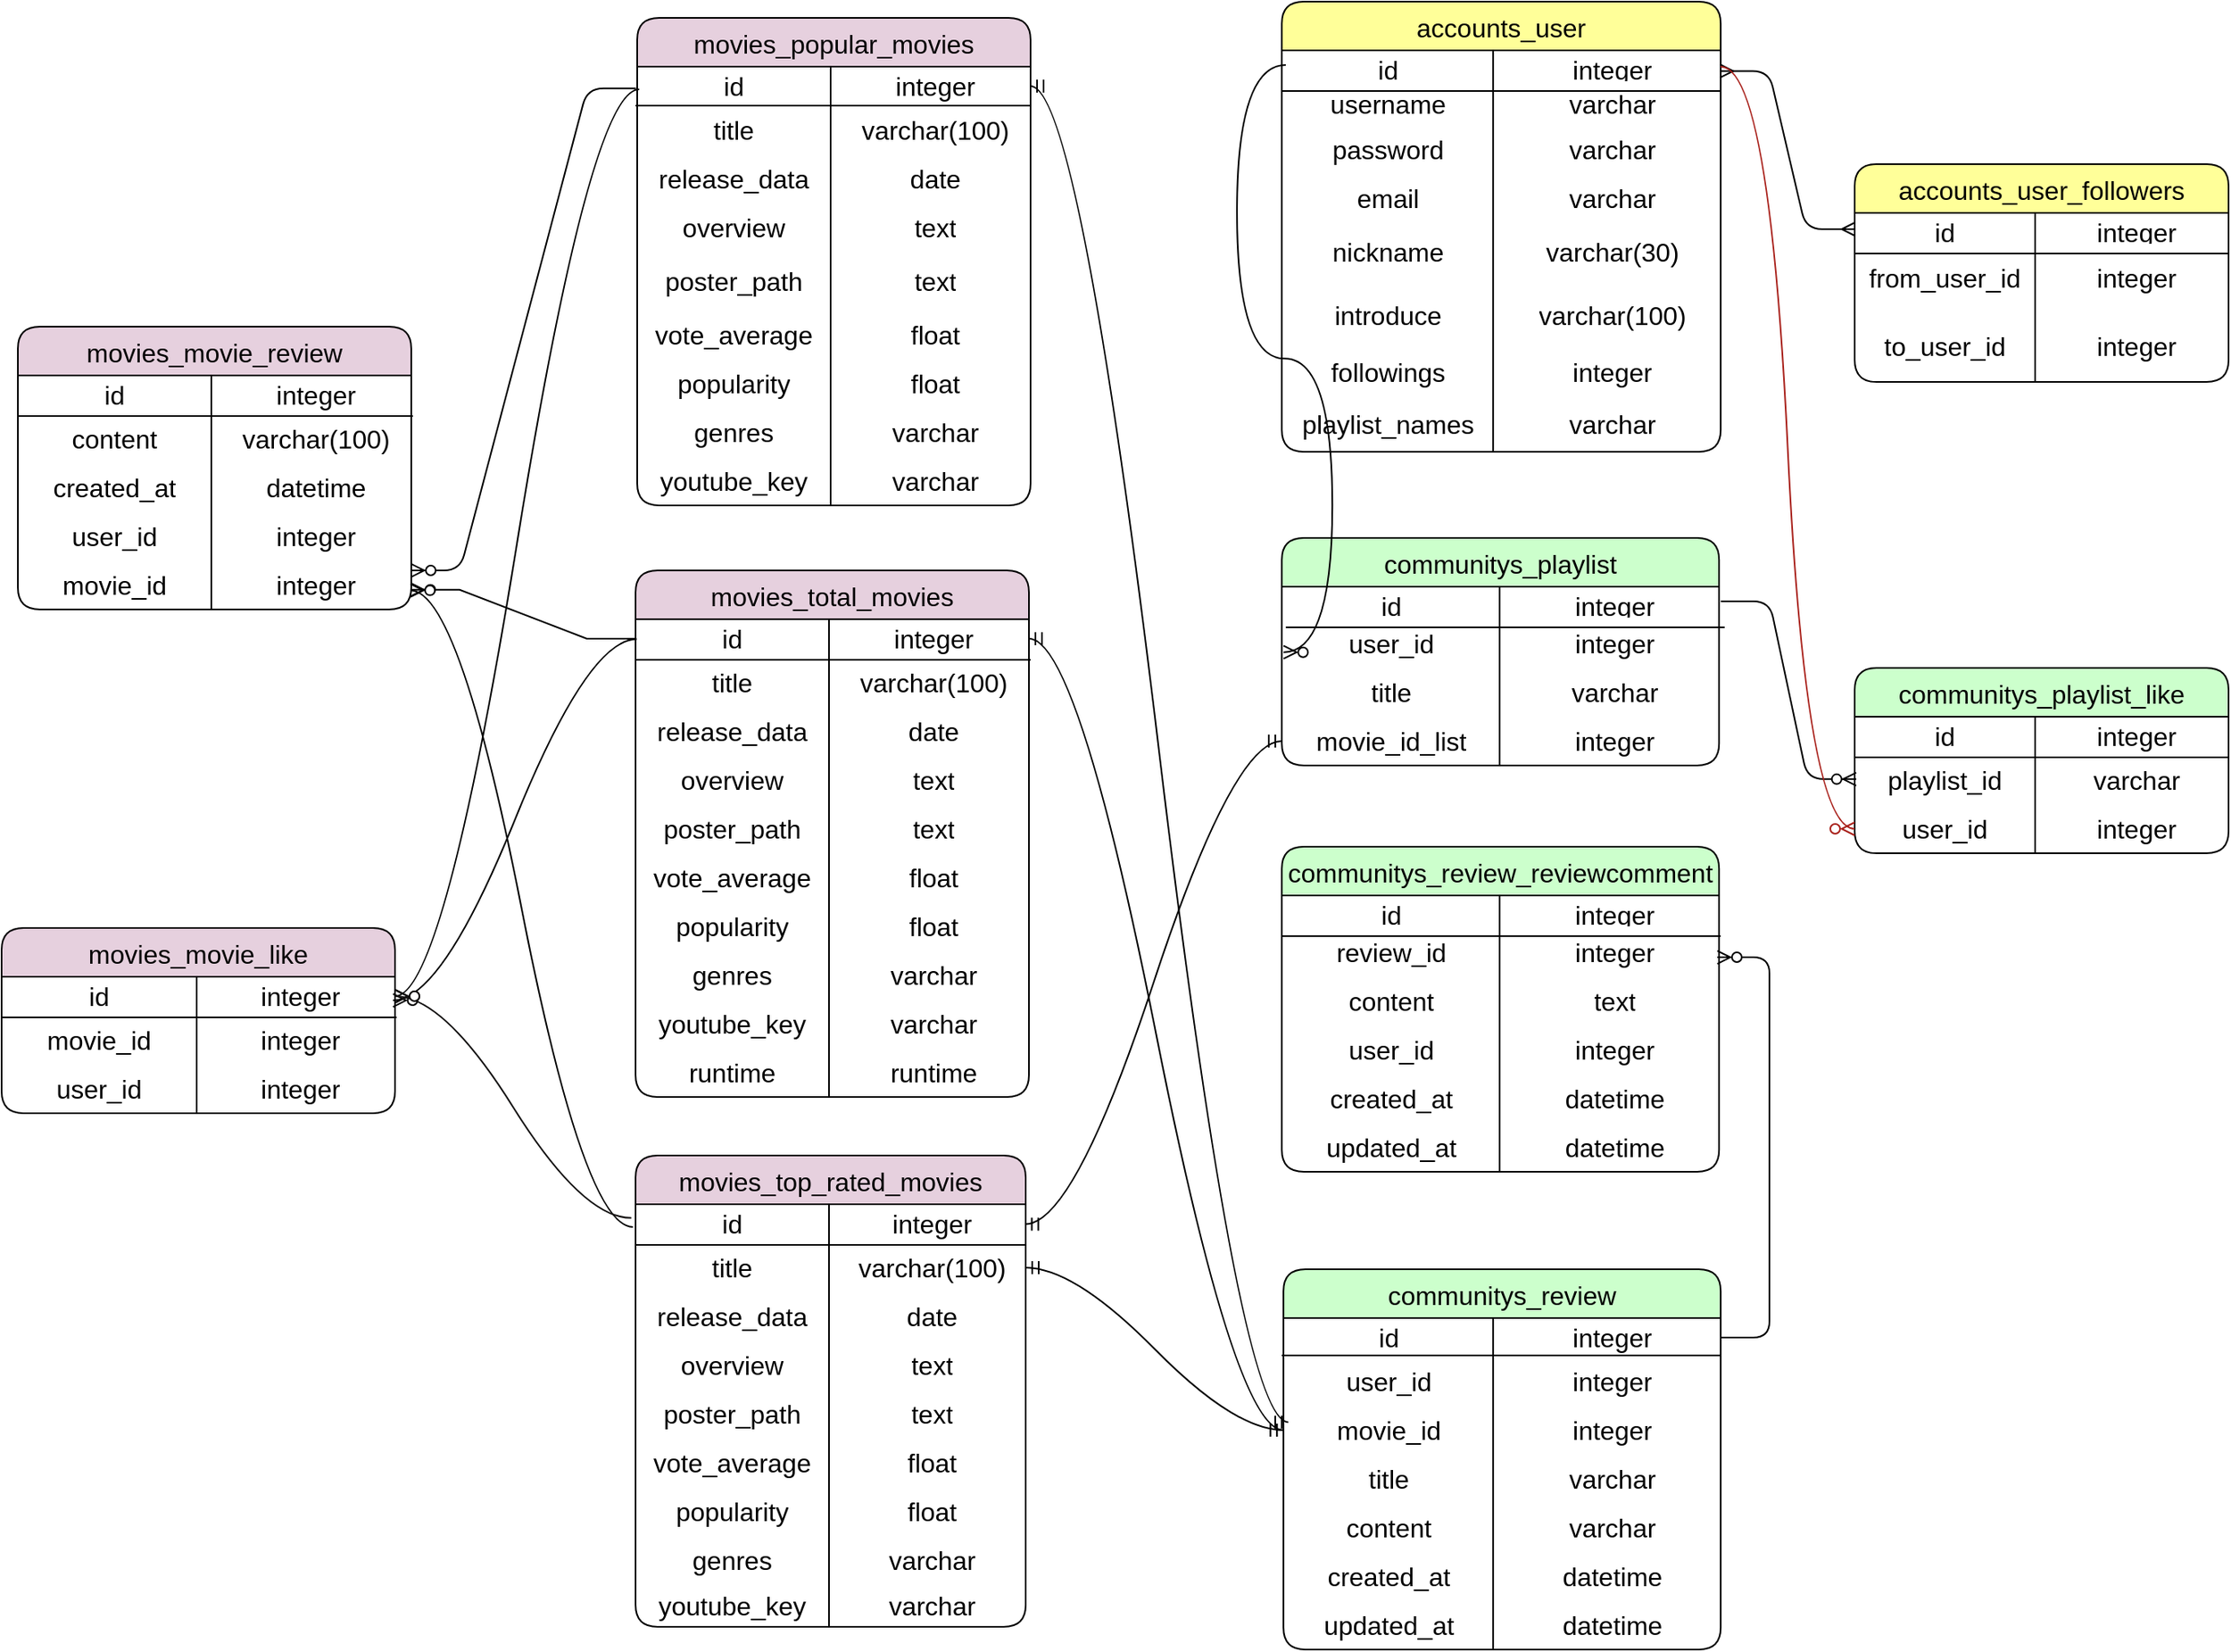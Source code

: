 <mxfile version="21.3.2" type="github">
  <diagram name="페이지-1" id="hswpfj4ctL7NRcdATpn8">
    <mxGraphModel dx="2490" dy="2602" grid="1" gridSize="10" guides="1" tooltips="1" connect="1" arrows="1" fold="1" page="1" pageScale="1" pageWidth="827" pageHeight="1169" math="0" shadow="0">
      <root>
        <mxCell id="0" />
        <mxCell id="1" parent="0" />
        <mxCell id="WgDP39cw4mnOCj2XshCI-1" value="communitys_review" style="shape=table;startSize=30;container=1;collapsible=0;childLayout=tableLayout;fixedRows=1;rowLines=0;fontStyle=0;strokeColor=default;fontSize=16;rounded=1;align=center;fillColor=#CCFFCC;" vertex="1" parent="1">
          <mxGeometry x="938.57" y="270" width="269" height="234" as="geometry" />
        </mxCell>
        <mxCell id="WgDP39cw4mnOCj2XshCI-2" value="" style="shape=tableRow;horizontal=0;startSize=0;swimlaneHead=0;swimlaneBody=0;top=0;left=0;bottom=0;right=0;collapsible=0;dropTarget=0;fillColor=none;points=[[0,0.5],[1,0.5]];portConstraint=eastwest;strokeColor=inherit;fontSize=16;align=center;" vertex="1" parent="WgDP39cw4mnOCj2XshCI-1">
          <mxGeometry y="30" width="269" height="24" as="geometry" />
        </mxCell>
        <mxCell id="WgDP39cw4mnOCj2XshCI-3" value="id" style="shape=partialRectangle;html=1;whiteSpace=wrap;connectable=0;fillColor=none;top=0;left=0;bottom=0;right=0;overflow=hidden;pointerEvents=1;strokeColor=inherit;fontSize=16;align=center;" vertex="1" parent="WgDP39cw4mnOCj2XshCI-2">
          <mxGeometry width="129" height="24" as="geometry">
            <mxRectangle width="129" height="24" as="alternateBounds" />
          </mxGeometry>
        </mxCell>
        <mxCell id="WgDP39cw4mnOCj2XshCI-4" value="integer" style="shape=partialRectangle;html=1;whiteSpace=wrap;connectable=0;fillColor=none;top=0;left=0;bottom=0;right=0;align=center;spacingLeft=6;overflow=hidden;strokeColor=inherit;fontSize=16;" vertex="1" parent="WgDP39cw4mnOCj2XshCI-2">
          <mxGeometry x="129" width="140" height="24" as="geometry">
            <mxRectangle width="140" height="24" as="alternateBounds" />
          </mxGeometry>
        </mxCell>
        <mxCell id="WgDP39cw4mnOCj2XshCI-5" value="" style="shape=tableRow;horizontal=0;startSize=0;swimlaneHead=0;swimlaneBody=0;top=0;left=0;bottom=0;right=0;collapsible=0;dropTarget=0;fillColor=none;points=[[0,0.5],[1,0.5]];portConstraint=eastwest;strokeColor=inherit;fontSize=16;align=center;" vertex="1" parent="WgDP39cw4mnOCj2XshCI-1">
          <mxGeometry y="54" width="269" height="30" as="geometry" />
        </mxCell>
        <mxCell id="WgDP39cw4mnOCj2XshCI-6" value="user_id" style="shape=partialRectangle;html=1;whiteSpace=wrap;connectable=0;fillColor=none;top=0;left=0;bottom=0;right=0;overflow=hidden;strokeColor=inherit;fontSize=16;align=center;" vertex="1" parent="WgDP39cw4mnOCj2XshCI-5">
          <mxGeometry width="129" height="30" as="geometry">
            <mxRectangle width="129" height="30" as="alternateBounds" />
          </mxGeometry>
        </mxCell>
        <mxCell id="WgDP39cw4mnOCj2XshCI-7" value="integer" style="shape=partialRectangle;html=1;whiteSpace=wrap;connectable=0;fillColor=none;top=0;left=0;bottom=0;right=0;align=center;spacingLeft=6;overflow=hidden;strokeColor=inherit;fontSize=16;" vertex="1" parent="WgDP39cw4mnOCj2XshCI-5">
          <mxGeometry x="129" width="140" height="30" as="geometry">
            <mxRectangle width="140" height="30" as="alternateBounds" />
          </mxGeometry>
        </mxCell>
        <mxCell id="WgDP39cw4mnOCj2XshCI-8" value="" style="shape=tableRow;horizontal=0;startSize=0;swimlaneHead=0;swimlaneBody=0;top=0;left=0;bottom=0;right=0;collapsible=0;dropTarget=0;fillColor=none;points=[[0,0.5],[1,0.5]];portConstraint=eastwest;strokeColor=inherit;fontSize=16;align=center;" vertex="1" parent="WgDP39cw4mnOCj2XshCI-1">
          <mxGeometry y="84" width="269" height="30" as="geometry" />
        </mxCell>
        <mxCell id="WgDP39cw4mnOCj2XshCI-9" value="movie_id" style="shape=partialRectangle;html=1;whiteSpace=wrap;connectable=0;fillColor=none;top=0;left=0;bottom=0;right=0;overflow=hidden;strokeColor=inherit;fontSize=16;align=center;" vertex="1" parent="WgDP39cw4mnOCj2XshCI-8">
          <mxGeometry width="129" height="30" as="geometry">
            <mxRectangle width="129" height="30" as="alternateBounds" />
          </mxGeometry>
        </mxCell>
        <mxCell id="WgDP39cw4mnOCj2XshCI-10" value="integer" style="shape=partialRectangle;html=1;whiteSpace=wrap;connectable=0;fillColor=none;top=0;left=0;bottom=0;right=0;align=center;spacingLeft=6;overflow=hidden;strokeColor=inherit;fontSize=16;" vertex="1" parent="WgDP39cw4mnOCj2XshCI-8">
          <mxGeometry x="129" width="140" height="30" as="geometry">
            <mxRectangle width="140" height="30" as="alternateBounds" />
          </mxGeometry>
        </mxCell>
        <mxCell id="WgDP39cw4mnOCj2XshCI-11" value="" style="shape=tableRow;horizontal=0;startSize=0;swimlaneHead=0;swimlaneBody=0;top=0;left=0;bottom=0;right=0;collapsible=0;dropTarget=0;fillColor=none;points=[[0,0.5],[1,0.5]];portConstraint=eastwest;strokeColor=inherit;fontSize=16;align=center;" vertex="1" parent="WgDP39cw4mnOCj2XshCI-1">
          <mxGeometry y="114" width="269" height="30" as="geometry" />
        </mxCell>
        <mxCell id="WgDP39cw4mnOCj2XshCI-12" value="title" style="shape=partialRectangle;html=1;whiteSpace=wrap;connectable=0;fillColor=none;top=0;left=0;bottom=0;right=0;overflow=hidden;strokeColor=inherit;fontSize=16;align=center;" vertex="1" parent="WgDP39cw4mnOCj2XshCI-11">
          <mxGeometry width="129" height="30" as="geometry">
            <mxRectangle width="129" height="30" as="alternateBounds" />
          </mxGeometry>
        </mxCell>
        <mxCell id="WgDP39cw4mnOCj2XshCI-13" value="varchar" style="shape=partialRectangle;html=1;whiteSpace=wrap;connectable=0;fillColor=none;top=0;left=0;bottom=0;right=0;align=center;spacingLeft=6;overflow=hidden;strokeColor=inherit;fontSize=16;" vertex="1" parent="WgDP39cw4mnOCj2XshCI-11">
          <mxGeometry x="129" width="140" height="30" as="geometry">
            <mxRectangle width="140" height="30" as="alternateBounds" />
          </mxGeometry>
        </mxCell>
        <mxCell id="WgDP39cw4mnOCj2XshCI-14" value="" style="shape=tableRow;horizontal=0;startSize=0;swimlaneHead=0;swimlaneBody=0;top=0;left=0;bottom=0;right=0;collapsible=0;dropTarget=0;fillColor=none;points=[[0,0.5],[1,0.5]];portConstraint=eastwest;strokeColor=inherit;fontSize=16;align=center;" vertex="1" parent="WgDP39cw4mnOCj2XshCI-1">
          <mxGeometry y="144" width="269" height="30" as="geometry" />
        </mxCell>
        <mxCell id="WgDP39cw4mnOCj2XshCI-15" value="content" style="shape=partialRectangle;html=1;whiteSpace=wrap;connectable=0;fillColor=none;top=0;left=0;bottom=0;right=0;overflow=hidden;strokeColor=inherit;fontSize=16;align=center;" vertex="1" parent="WgDP39cw4mnOCj2XshCI-14">
          <mxGeometry width="129" height="30" as="geometry">
            <mxRectangle width="129" height="30" as="alternateBounds" />
          </mxGeometry>
        </mxCell>
        <mxCell id="WgDP39cw4mnOCj2XshCI-16" value="varchar" style="shape=partialRectangle;html=1;whiteSpace=wrap;connectable=0;fillColor=none;top=0;left=0;bottom=0;right=0;align=center;spacingLeft=6;overflow=hidden;strokeColor=inherit;fontSize=16;" vertex="1" parent="WgDP39cw4mnOCj2XshCI-14">
          <mxGeometry x="129" width="140" height="30" as="geometry">
            <mxRectangle width="140" height="30" as="alternateBounds" />
          </mxGeometry>
        </mxCell>
        <mxCell id="WgDP39cw4mnOCj2XshCI-17" value="" style="shape=tableRow;horizontal=0;startSize=0;swimlaneHead=0;swimlaneBody=0;top=0;left=0;bottom=0;right=0;collapsible=0;dropTarget=0;fillColor=none;points=[[0,0.5],[1,0.5]];portConstraint=eastwest;strokeColor=inherit;fontSize=16;align=center;" vertex="1" parent="WgDP39cw4mnOCj2XshCI-1">
          <mxGeometry y="174" width="269" height="30" as="geometry" />
        </mxCell>
        <mxCell id="WgDP39cw4mnOCj2XshCI-18" value="created_at" style="shape=partialRectangle;html=1;whiteSpace=wrap;connectable=0;fillColor=none;top=0;left=0;bottom=0;right=0;overflow=hidden;strokeColor=inherit;fontSize=16;align=center;" vertex="1" parent="WgDP39cw4mnOCj2XshCI-17">
          <mxGeometry width="129" height="30" as="geometry">
            <mxRectangle width="129" height="30" as="alternateBounds" />
          </mxGeometry>
        </mxCell>
        <mxCell id="WgDP39cw4mnOCj2XshCI-19" value="datetime" style="shape=partialRectangle;html=1;whiteSpace=wrap;connectable=0;fillColor=none;top=0;left=0;bottom=0;right=0;align=center;spacingLeft=6;overflow=hidden;strokeColor=inherit;fontSize=16;" vertex="1" parent="WgDP39cw4mnOCj2XshCI-17">
          <mxGeometry x="129" width="140" height="30" as="geometry">
            <mxRectangle width="140" height="30" as="alternateBounds" />
          </mxGeometry>
        </mxCell>
        <mxCell id="WgDP39cw4mnOCj2XshCI-20" value="" style="shape=tableRow;horizontal=0;startSize=0;swimlaneHead=0;swimlaneBody=0;top=0;left=0;bottom=0;right=0;collapsible=0;dropTarget=0;fillColor=none;points=[[0,0.5],[1,0.5]];portConstraint=eastwest;strokeColor=inherit;fontSize=16;align=center;" vertex="1" parent="WgDP39cw4mnOCj2XshCI-1">
          <mxGeometry y="204" width="269" height="30" as="geometry" />
        </mxCell>
        <mxCell id="WgDP39cw4mnOCj2XshCI-21" value="updated_at" style="shape=partialRectangle;html=1;whiteSpace=wrap;connectable=0;fillColor=none;top=0;left=0;bottom=0;right=0;overflow=hidden;strokeColor=inherit;fontSize=16;align=center;" vertex="1" parent="WgDP39cw4mnOCj2XshCI-20">
          <mxGeometry width="129" height="30" as="geometry">
            <mxRectangle width="129" height="30" as="alternateBounds" />
          </mxGeometry>
        </mxCell>
        <mxCell id="WgDP39cw4mnOCj2XshCI-22" value="datetime" style="shape=partialRectangle;html=1;whiteSpace=wrap;connectable=0;fillColor=none;top=0;left=0;bottom=0;right=0;align=center;spacingLeft=6;overflow=hidden;strokeColor=inherit;fontSize=16;" vertex="1" parent="WgDP39cw4mnOCj2XshCI-20">
          <mxGeometry x="129" width="140" height="30" as="geometry">
            <mxRectangle width="140" height="30" as="alternateBounds" />
          </mxGeometry>
        </mxCell>
        <mxCell id="WgDP39cw4mnOCj2XshCI-23" value="communitys_review_reviewcomment" style="shape=table;startSize=30;container=1;collapsible=0;childLayout=tableLayout;fixedRows=1;rowLines=0;fontStyle=0;strokeColor=default;fontSize=16;rounded=1;align=center;fillColor=#CCFFCC;" vertex="1" parent="1">
          <mxGeometry x="937.57" y="10" width="269" height="200" as="geometry" />
        </mxCell>
        <mxCell id="WgDP39cw4mnOCj2XshCI-24" value="" style="shape=tableRow;horizontal=0;startSize=0;swimlaneHead=0;swimlaneBody=0;top=0;left=0;bottom=0;right=0;collapsible=0;dropTarget=0;fillColor=none;points=[[0,0.5],[1,0.5]];portConstraint=eastwest;strokeColor=inherit;fontSize=16;align=center;" vertex="1" parent="WgDP39cw4mnOCj2XshCI-23">
          <mxGeometry y="30" width="269" height="20" as="geometry" />
        </mxCell>
        <mxCell id="WgDP39cw4mnOCj2XshCI-25" value="id" style="shape=partialRectangle;html=1;whiteSpace=wrap;connectable=0;fillColor=none;top=0;left=0;bottom=0;right=0;overflow=hidden;pointerEvents=1;strokeColor=inherit;fontSize=16;align=center;" vertex="1" parent="WgDP39cw4mnOCj2XshCI-24">
          <mxGeometry width="134" height="20" as="geometry">
            <mxRectangle width="134" height="20" as="alternateBounds" />
          </mxGeometry>
        </mxCell>
        <mxCell id="WgDP39cw4mnOCj2XshCI-26" value="integer" style="shape=partialRectangle;html=1;whiteSpace=wrap;connectable=0;fillColor=none;top=0;left=0;bottom=0;right=0;align=center;spacingLeft=6;overflow=hidden;strokeColor=inherit;fontSize=16;" vertex="1" parent="WgDP39cw4mnOCj2XshCI-24">
          <mxGeometry x="134" width="135" height="20" as="geometry">
            <mxRectangle width="135" height="20" as="alternateBounds" />
          </mxGeometry>
        </mxCell>
        <mxCell id="WgDP39cw4mnOCj2XshCI-27" value="" style="shape=tableRow;horizontal=0;startSize=0;swimlaneHead=0;swimlaneBody=0;top=0;left=0;bottom=0;right=0;collapsible=0;dropTarget=0;fillColor=none;points=[[0,0.5],[1,0.5]];portConstraint=eastwest;strokeColor=inherit;fontSize=16;align=center;" vertex="1" parent="WgDP39cw4mnOCj2XshCI-23">
          <mxGeometry y="50" width="269" height="30" as="geometry" />
        </mxCell>
        <mxCell id="WgDP39cw4mnOCj2XshCI-28" value="review_id" style="shape=partialRectangle;html=1;whiteSpace=wrap;connectable=0;fillColor=none;top=0;left=0;bottom=0;right=0;overflow=hidden;strokeColor=inherit;fontSize=16;align=center;" vertex="1" parent="WgDP39cw4mnOCj2XshCI-27">
          <mxGeometry width="134" height="30" as="geometry">
            <mxRectangle width="134" height="30" as="alternateBounds" />
          </mxGeometry>
        </mxCell>
        <mxCell id="WgDP39cw4mnOCj2XshCI-29" value="integer" style="shape=partialRectangle;html=1;whiteSpace=wrap;connectable=0;fillColor=none;top=0;left=0;bottom=0;right=0;align=center;spacingLeft=6;overflow=hidden;strokeColor=inherit;fontSize=16;" vertex="1" parent="WgDP39cw4mnOCj2XshCI-27">
          <mxGeometry x="134" width="135" height="30" as="geometry">
            <mxRectangle width="135" height="30" as="alternateBounds" />
          </mxGeometry>
        </mxCell>
        <mxCell id="WgDP39cw4mnOCj2XshCI-30" value="" style="shape=tableRow;horizontal=0;startSize=0;swimlaneHead=0;swimlaneBody=0;top=0;left=0;bottom=0;right=0;collapsible=0;dropTarget=0;fillColor=none;points=[[0,0.5],[1,0.5]];portConstraint=eastwest;strokeColor=inherit;fontSize=16;align=center;" vertex="1" parent="WgDP39cw4mnOCj2XshCI-23">
          <mxGeometry y="80" width="269" height="30" as="geometry" />
        </mxCell>
        <mxCell id="WgDP39cw4mnOCj2XshCI-31" value="content" style="shape=partialRectangle;html=1;whiteSpace=wrap;connectable=0;fillColor=none;top=0;left=0;bottom=0;right=0;overflow=hidden;strokeColor=inherit;fontSize=16;align=center;" vertex="1" parent="WgDP39cw4mnOCj2XshCI-30">
          <mxGeometry width="134" height="30" as="geometry">
            <mxRectangle width="134" height="30" as="alternateBounds" />
          </mxGeometry>
        </mxCell>
        <mxCell id="WgDP39cw4mnOCj2XshCI-32" value="text" style="shape=partialRectangle;html=1;whiteSpace=wrap;connectable=0;fillColor=none;top=0;left=0;bottom=0;right=0;align=center;spacingLeft=6;overflow=hidden;strokeColor=inherit;fontSize=16;" vertex="1" parent="WgDP39cw4mnOCj2XshCI-30">
          <mxGeometry x="134" width="135" height="30" as="geometry">
            <mxRectangle width="135" height="30" as="alternateBounds" />
          </mxGeometry>
        </mxCell>
        <mxCell id="WgDP39cw4mnOCj2XshCI-33" value="" style="shape=tableRow;horizontal=0;startSize=0;swimlaneHead=0;swimlaneBody=0;top=0;left=0;bottom=0;right=0;collapsible=0;dropTarget=0;fillColor=none;points=[[0,0.5],[1,0.5]];portConstraint=eastwest;strokeColor=inherit;fontSize=16;align=center;" vertex="1" parent="WgDP39cw4mnOCj2XshCI-23">
          <mxGeometry y="110" width="269" height="30" as="geometry" />
        </mxCell>
        <mxCell id="WgDP39cw4mnOCj2XshCI-34" value="user_id" style="shape=partialRectangle;html=1;whiteSpace=wrap;connectable=0;fillColor=none;top=0;left=0;bottom=0;right=0;overflow=hidden;strokeColor=inherit;fontSize=16;align=center;" vertex="1" parent="WgDP39cw4mnOCj2XshCI-33">
          <mxGeometry width="134" height="30" as="geometry">
            <mxRectangle width="134" height="30" as="alternateBounds" />
          </mxGeometry>
        </mxCell>
        <mxCell id="WgDP39cw4mnOCj2XshCI-35" value="integer" style="shape=partialRectangle;html=1;whiteSpace=wrap;connectable=0;fillColor=none;top=0;left=0;bottom=0;right=0;align=center;spacingLeft=6;overflow=hidden;strokeColor=inherit;fontSize=16;" vertex="1" parent="WgDP39cw4mnOCj2XshCI-33">
          <mxGeometry x="134" width="135" height="30" as="geometry">
            <mxRectangle width="135" height="30" as="alternateBounds" />
          </mxGeometry>
        </mxCell>
        <mxCell id="WgDP39cw4mnOCj2XshCI-36" value="" style="shape=tableRow;horizontal=0;startSize=0;swimlaneHead=0;swimlaneBody=0;top=0;left=0;bottom=0;right=0;collapsible=0;dropTarget=0;fillColor=none;points=[[0,0.5],[1,0.5]];portConstraint=eastwest;strokeColor=inherit;fontSize=16;align=center;" vertex="1" parent="WgDP39cw4mnOCj2XshCI-23">
          <mxGeometry y="140" width="269" height="30" as="geometry" />
        </mxCell>
        <mxCell id="WgDP39cw4mnOCj2XshCI-37" value="created_at" style="shape=partialRectangle;html=1;whiteSpace=wrap;connectable=0;fillColor=none;top=0;left=0;bottom=0;right=0;overflow=hidden;strokeColor=inherit;fontSize=16;align=center;" vertex="1" parent="WgDP39cw4mnOCj2XshCI-36">
          <mxGeometry width="134" height="30" as="geometry">
            <mxRectangle width="134" height="30" as="alternateBounds" />
          </mxGeometry>
        </mxCell>
        <mxCell id="WgDP39cw4mnOCj2XshCI-38" value="datetime" style="shape=partialRectangle;html=1;whiteSpace=wrap;connectable=0;fillColor=none;top=0;left=0;bottom=0;right=0;align=center;spacingLeft=6;overflow=hidden;strokeColor=inherit;fontSize=16;" vertex="1" parent="WgDP39cw4mnOCj2XshCI-36">
          <mxGeometry x="134" width="135" height="30" as="geometry">
            <mxRectangle width="135" height="30" as="alternateBounds" />
          </mxGeometry>
        </mxCell>
        <mxCell id="WgDP39cw4mnOCj2XshCI-39" value="" style="shape=tableRow;horizontal=0;startSize=0;swimlaneHead=0;swimlaneBody=0;top=0;left=0;bottom=0;right=0;collapsible=0;dropTarget=0;fillColor=none;points=[[0,0.5],[1,0.5]];portConstraint=eastwest;strokeColor=inherit;fontSize=16;align=center;" vertex="1" parent="WgDP39cw4mnOCj2XshCI-23">
          <mxGeometry y="170" width="269" height="30" as="geometry" />
        </mxCell>
        <mxCell id="WgDP39cw4mnOCj2XshCI-40" value="updated_at" style="shape=partialRectangle;html=1;whiteSpace=wrap;connectable=0;fillColor=none;top=0;left=0;bottom=0;right=0;overflow=hidden;strokeColor=inherit;fontSize=16;align=center;" vertex="1" parent="WgDP39cw4mnOCj2XshCI-39">
          <mxGeometry width="134" height="30" as="geometry">
            <mxRectangle width="134" height="30" as="alternateBounds" />
          </mxGeometry>
        </mxCell>
        <mxCell id="WgDP39cw4mnOCj2XshCI-41" value="datetime" style="shape=partialRectangle;html=1;whiteSpace=wrap;connectable=0;fillColor=none;top=0;left=0;bottom=0;right=0;align=center;spacingLeft=6;overflow=hidden;strokeColor=inherit;fontSize=16;" vertex="1" parent="WgDP39cw4mnOCj2XshCI-39">
          <mxGeometry x="134" width="135" height="30" as="geometry">
            <mxRectangle width="135" height="30" as="alternateBounds" />
          </mxGeometry>
        </mxCell>
        <mxCell id="WgDP39cw4mnOCj2XshCI-42" value="communitys_playlist_like" style="shape=table;startSize=30;container=1;collapsible=0;childLayout=tableLayout;fixedRows=1;rowLines=0;fontStyle=0;strokeColor=default;fontSize=16;rounded=1;align=center;fillColor=#CCFFCC;" vertex="1" parent="1">
          <mxGeometry x="1290" y="-100" width="230" height="114" as="geometry" />
        </mxCell>
        <mxCell id="WgDP39cw4mnOCj2XshCI-43" value="" style="shape=tableRow;horizontal=0;startSize=0;swimlaneHead=0;swimlaneBody=0;top=0;left=0;bottom=0;right=0;collapsible=0;dropTarget=0;fillColor=none;points=[[0,0.5],[1,0.5]];portConstraint=eastwest;strokeColor=inherit;fontSize=16;align=center;" vertex="1" parent="WgDP39cw4mnOCj2XshCI-42">
          <mxGeometry y="30" width="230" height="24" as="geometry" />
        </mxCell>
        <mxCell id="WgDP39cw4mnOCj2XshCI-44" value="id" style="shape=partialRectangle;html=1;whiteSpace=wrap;connectable=0;fillColor=none;top=0;left=0;bottom=0;right=0;overflow=hidden;pointerEvents=1;strokeColor=inherit;fontSize=16;align=center;" vertex="1" parent="WgDP39cw4mnOCj2XshCI-43">
          <mxGeometry width="111" height="24" as="geometry">
            <mxRectangle width="111" height="24" as="alternateBounds" />
          </mxGeometry>
        </mxCell>
        <mxCell id="WgDP39cw4mnOCj2XshCI-45" value="integer" style="shape=partialRectangle;html=1;whiteSpace=wrap;connectable=0;fillColor=none;top=0;left=0;bottom=0;right=0;align=center;spacingLeft=6;overflow=hidden;strokeColor=inherit;fontSize=16;" vertex="1" parent="WgDP39cw4mnOCj2XshCI-43">
          <mxGeometry x="111" width="119" height="24" as="geometry">
            <mxRectangle width="119" height="24" as="alternateBounds" />
          </mxGeometry>
        </mxCell>
        <mxCell id="WgDP39cw4mnOCj2XshCI-46" value="" style="shape=tableRow;horizontal=0;startSize=0;swimlaneHead=0;swimlaneBody=0;top=0;left=0;bottom=0;right=0;collapsible=0;dropTarget=0;fillColor=none;points=[[0,0.5],[1,0.5]];portConstraint=eastwest;strokeColor=inherit;fontSize=16;align=center;" vertex="1" parent="WgDP39cw4mnOCj2XshCI-42">
          <mxGeometry y="54" width="230" height="30" as="geometry" />
        </mxCell>
        <mxCell id="WgDP39cw4mnOCj2XshCI-47" value="playlist_id" style="shape=partialRectangle;html=1;whiteSpace=wrap;connectable=0;fillColor=none;top=0;left=0;bottom=0;right=0;overflow=hidden;strokeColor=inherit;fontSize=16;align=center;" vertex="1" parent="WgDP39cw4mnOCj2XshCI-46">
          <mxGeometry width="111" height="30" as="geometry">
            <mxRectangle width="111" height="30" as="alternateBounds" />
          </mxGeometry>
        </mxCell>
        <mxCell id="WgDP39cw4mnOCj2XshCI-48" value="varchar" style="shape=partialRectangle;html=1;whiteSpace=wrap;connectable=0;fillColor=none;top=0;left=0;bottom=0;right=0;align=center;spacingLeft=6;overflow=hidden;strokeColor=inherit;fontSize=16;" vertex="1" parent="WgDP39cw4mnOCj2XshCI-46">
          <mxGeometry x="111" width="119" height="30" as="geometry">
            <mxRectangle width="119" height="30" as="alternateBounds" />
          </mxGeometry>
        </mxCell>
        <mxCell id="WgDP39cw4mnOCj2XshCI-49" value="" style="shape=tableRow;horizontal=0;startSize=0;swimlaneHead=0;swimlaneBody=0;top=0;left=0;bottom=0;right=0;collapsible=0;dropTarget=0;fillColor=none;points=[[0,0.5],[1,0.5]];portConstraint=eastwest;strokeColor=inherit;fontSize=16;align=center;" vertex="1" parent="WgDP39cw4mnOCj2XshCI-42">
          <mxGeometry y="84" width="230" height="30" as="geometry" />
        </mxCell>
        <mxCell id="WgDP39cw4mnOCj2XshCI-50" value="user_id" style="shape=partialRectangle;html=1;whiteSpace=wrap;connectable=0;fillColor=none;top=0;left=0;bottom=0;right=0;overflow=hidden;strokeColor=inherit;fontSize=16;align=center;" vertex="1" parent="WgDP39cw4mnOCj2XshCI-49">
          <mxGeometry width="111" height="30" as="geometry">
            <mxRectangle width="111" height="30" as="alternateBounds" />
          </mxGeometry>
        </mxCell>
        <mxCell id="WgDP39cw4mnOCj2XshCI-51" value="integer" style="shape=partialRectangle;html=1;whiteSpace=wrap;connectable=0;fillColor=none;top=0;left=0;bottom=0;right=0;align=center;spacingLeft=6;overflow=hidden;strokeColor=inherit;fontSize=16;" vertex="1" parent="WgDP39cw4mnOCj2XshCI-49">
          <mxGeometry x="111" width="119" height="30" as="geometry">
            <mxRectangle width="119" height="30" as="alternateBounds" />
          </mxGeometry>
        </mxCell>
        <mxCell id="WgDP39cw4mnOCj2XshCI-52" value="movies_total_movies" style="shape=table;startSize=30;container=1;collapsible=0;childLayout=tableLayout;fixedRows=1;rowLines=0;fontStyle=0;strokeColor=default;fontSize=16;rounded=1;align=center;shadow=0;fillColor=#E6D0DE;" vertex="1" parent="1">
          <mxGeometry x="540" y="-160" width="242" height="324" as="geometry" />
        </mxCell>
        <mxCell id="WgDP39cw4mnOCj2XshCI-53" value="" style="shape=tableRow;horizontal=0;startSize=0;swimlaneHead=0;swimlaneBody=0;top=0;left=0;bottom=0;right=0;collapsible=0;dropTarget=0;fillColor=none;points=[[0,0.5],[1,0.5]];portConstraint=eastwest;strokeColor=inherit;fontSize=16;align=center;" vertex="1" parent="WgDP39cw4mnOCj2XshCI-52">
          <mxGeometry y="30" width="242" height="24" as="geometry" />
        </mxCell>
        <mxCell id="WgDP39cw4mnOCj2XshCI-54" value="id" style="shape=partialRectangle;html=1;whiteSpace=wrap;connectable=0;fillColor=none;top=0;left=0;bottom=0;right=0;overflow=hidden;pointerEvents=1;strokeColor=inherit;fontSize=16;align=center;" vertex="1" parent="WgDP39cw4mnOCj2XshCI-53">
          <mxGeometry width="119" height="24" as="geometry">
            <mxRectangle width="119" height="24" as="alternateBounds" />
          </mxGeometry>
        </mxCell>
        <mxCell id="WgDP39cw4mnOCj2XshCI-55" value="integer" style="shape=partialRectangle;html=1;whiteSpace=wrap;connectable=0;fillColor=none;top=0;left=0;bottom=0;right=0;align=center;spacingLeft=6;overflow=hidden;strokeColor=inherit;fontSize=16;" vertex="1" parent="WgDP39cw4mnOCj2XshCI-53">
          <mxGeometry x="119" width="123" height="24" as="geometry">
            <mxRectangle width="123" height="24" as="alternateBounds" />
          </mxGeometry>
        </mxCell>
        <mxCell id="WgDP39cw4mnOCj2XshCI-56" value="" style="shape=tableRow;horizontal=0;startSize=0;swimlaneHead=0;swimlaneBody=0;top=0;left=0;bottom=0;right=0;collapsible=0;dropTarget=0;fillColor=none;points=[[0,0.5],[1,0.5]];portConstraint=eastwest;strokeColor=inherit;fontSize=16;align=center;" vertex="1" parent="WgDP39cw4mnOCj2XshCI-52">
          <mxGeometry y="54" width="242" height="30" as="geometry" />
        </mxCell>
        <mxCell id="WgDP39cw4mnOCj2XshCI-57" value="title" style="shape=partialRectangle;html=1;whiteSpace=wrap;connectable=0;fillColor=none;top=0;left=0;bottom=0;right=0;overflow=hidden;strokeColor=inherit;fontSize=16;align=center;" vertex="1" parent="WgDP39cw4mnOCj2XshCI-56">
          <mxGeometry width="119" height="30" as="geometry">
            <mxRectangle width="119" height="30" as="alternateBounds" />
          </mxGeometry>
        </mxCell>
        <mxCell id="WgDP39cw4mnOCj2XshCI-58" value="varchar(100)" style="shape=partialRectangle;html=1;whiteSpace=wrap;connectable=0;fillColor=none;top=0;left=0;bottom=0;right=0;align=center;spacingLeft=6;overflow=hidden;strokeColor=inherit;fontSize=16;" vertex="1" parent="WgDP39cw4mnOCj2XshCI-56">
          <mxGeometry x="119" width="123" height="30" as="geometry">
            <mxRectangle width="123" height="30" as="alternateBounds" />
          </mxGeometry>
        </mxCell>
        <mxCell id="WgDP39cw4mnOCj2XshCI-59" value="" style="shape=tableRow;horizontal=0;startSize=0;swimlaneHead=0;swimlaneBody=0;top=0;left=0;bottom=0;right=0;collapsible=0;dropTarget=0;fillColor=none;points=[[0,0.5],[1,0.5]];portConstraint=eastwest;strokeColor=inherit;fontSize=16;align=center;" vertex="1" parent="WgDP39cw4mnOCj2XshCI-52">
          <mxGeometry y="84" width="242" height="30" as="geometry" />
        </mxCell>
        <mxCell id="WgDP39cw4mnOCj2XshCI-60" value="release_data" style="shape=partialRectangle;html=1;whiteSpace=wrap;connectable=0;fillColor=none;top=0;left=0;bottom=0;right=0;overflow=hidden;strokeColor=inherit;fontSize=16;align=center;" vertex="1" parent="WgDP39cw4mnOCj2XshCI-59">
          <mxGeometry width="119" height="30" as="geometry">
            <mxRectangle width="119" height="30" as="alternateBounds" />
          </mxGeometry>
        </mxCell>
        <mxCell id="WgDP39cw4mnOCj2XshCI-61" value="date" style="shape=partialRectangle;html=1;whiteSpace=wrap;connectable=0;fillColor=none;top=0;left=0;bottom=0;right=0;align=center;spacingLeft=6;overflow=hidden;strokeColor=inherit;fontSize=16;" vertex="1" parent="WgDP39cw4mnOCj2XshCI-59">
          <mxGeometry x="119" width="123" height="30" as="geometry">
            <mxRectangle width="123" height="30" as="alternateBounds" />
          </mxGeometry>
        </mxCell>
        <mxCell id="WgDP39cw4mnOCj2XshCI-62" value="" style="shape=tableRow;horizontal=0;startSize=0;swimlaneHead=0;swimlaneBody=0;top=0;left=0;bottom=0;right=0;collapsible=0;dropTarget=0;fillColor=none;points=[[0,0.5],[1,0.5]];portConstraint=eastwest;strokeColor=inherit;fontSize=16;align=center;" vertex="1" parent="WgDP39cw4mnOCj2XshCI-52">
          <mxGeometry y="114" width="242" height="30" as="geometry" />
        </mxCell>
        <mxCell id="WgDP39cw4mnOCj2XshCI-63" value="overview" style="shape=partialRectangle;html=1;whiteSpace=wrap;connectable=0;fillColor=none;top=0;left=0;bottom=0;right=0;overflow=hidden;strokeColor=inherit;fontSize=16;align=center;" vertex="1" parent="WgDP39cw4mnOCj2XshCI-62">
          <mxGeometry width="119" height="30" as="geometry">
            <mxRectangle width="119" height="30" as="alternateBounds" />
          </mxGeometry>
        </mxCell>
        <mxCell id="WgDP39cw4mnOCj2XshCI-64" value="text" style="shape=partialRectangle;html=1;whiteSpace=wrap;connectable=0;fillColor=none;top=0;left=0;bottom=0;right=0;align=center;spacingLeft=6;overflow=hidden;strokeColor=inherit;fontSize=16;" vertex="1" parent="WgDP39cw4mnOCj2XshCI-62">
          <mxGeometry x="119" width="123" height="30" as="geometry">
            <mxRectangle width="123" height="30" as="alternateBounds" />
          </mxGeometry>
        </mxCell>
        <mxCell id="WgDP39cw4mnOCj2XshCI-65" value="" style="shape=tableRow;horizontal=0;startSize=0;swimlaneHead=0;swimlaneBody=0;top=0;left=0;bottom=0;right=0;collapsible=0;dropTarget=0;fillColor=none;points=[[0,0.5],[1,0.5]];portConstraint=eastwest;strokeColor=inherit;fontSize=16;align=center;" vertex="1" parent="WgDP39cw4mnOCj2XshCI-52">
          <mxGeometry y="144" width="242" height="30" as="geometry" />
        </mxCell>
        <mxCell id="WgDP39cw4mnOCj2XshCI-66" value="poster_path" style="shape=partialRectangle;html=1;whiteSpace=wrap;connectable=0;fillColor=none;top=0;left=0;bottom=0;right=0;overflow=hidden;strokeColor=inherit;fontSize=16;align=center;" vertex="1" parent="WgDP39cw4mnOCj2XshCI-65">
          <mxGeometry width="119" height="30" as="geometry">
            <mxRectangle width="119" height="30" as="alternateBounds" />
          </mxGeometry>
        </mxCell>
        <mxCell id="WgDP39cw4mnOCj2XshCI-67" value="text" style="shape=partialRectangle;html=1;whiteSpace=wrap;connectable=0;fillColor=none;top=0;left=0;bottom=0;right=0;align=center;spacingLeft=6;overflow=hidden;strokeColor=inherit;fontSize=16;" vertex="1" parent="WgDP39cw4mnOCj2XshCI-65">
          <mxGeometry x="119" width="123" height="30" as="geometry">
            <mxRectangle width="123" height="30" as="alternateBounds" />
          </mxGeometry>
        </mxCell>
        <mxCell id="WgDP39cw4mnOCj2XshCI-68" value="" style="shape=tableRow;horizontal=0;startSize=0;swimlaneHead=0;swimlaneBody=0;top=0;left=0;bottom=0;right=0;collapsible=0;dropTarget=0;fillColor=none;points=[[0,0.5],[1,0.5]];portConstraint=eastwest;strokeColor=inherit;fontSize=16;align=center;" vertex="1" parent="WgDP39cw4mnOCj2XshCI-52">
          <mxGeometry y="174" width="242" height="30" as="geometry" />
        </mxCell>
        <mxCell id="WgDP39cw4mnOCj2XshCI-69" value="vote_average" style="shape=partialRectangle;html=1;whiteSpace=wrap;connectable=0;fillColor=none;top=0;left=0;bottom=0;right=0;overflow=hidden;strokeColor=inherit;fontSize=16;align=center;" vertex="1" parent="WgDP39cw4mnOCj2XshCI-68">
          <mxGeometry width="119" height="30" as="geometry">
            <mxRectangle width="119" height="30" as="alternateBounds" />
          </mxGeometry>
        </mxCell>
        <mxCell id="WgDP39cw4mnOCj2XshCI-70" value="float" style="shape=partialRectangle;html=1;whiteSpace=wrap;connectable=0;fillColor=none;top=0;left=0;bottom=0;right=0;align=center;spacingLeft=6;overflow=hidden;strokeColor=inherit;fontSize=16;" vertex="1" parent="WgDP39cw4mnOCj2XshCI-68">
          <mxGeometry x="119" width="123" height="30" as="geometry">
            <mxRectangle width="123" height="30" as="alternateBounds" />
          </mxGeometry>
        </mxCell>
        <mxCell id="WgDP39cw4mnOCj2XshCI-71" value="" style="shape=tableRow;horizontal=0;startSize=0;swimlaneHead=0;swimlaneBody=0;top=0;left=0;bottom=0;right=0;collapsible=0;dropTarget=0;fillColor=none;points=[[0,0.5],[1,0.5]];portConstraint=eastwest;strokeColor=inherit;fontSize=16;align=center;" vertex="1" parent="WgDP39cw4mnOCj2XshCI-52">
          <mxGeometry y="204" width="242" height="30" as="geometry" />
        </mxCell>
        <mxCell id="WgDP39cw4mnOCj2XshCI-72" value="popularity" style="shape=partialRectangle;html=1;whiteSpace=wrap;connectable=0;fillColor=none;top=0;left=0;bottom=0;right=0;overflow=hidden;strokeColor=inherit;fontSize=16;align=center;" vertex="1" parent="WgDP39cw4mnOCj2XshCI-71">
          <mxGeometry width="119" height="30" as="geometry">
            <mxRectangle width="119" height="30" as="alternateBounds" />
          </mxGeometry>
        </mxCell>
        <mxCell id="WgDP39cw4mnOCj2XshCI-73" value="float" style="shape=partialRectangle;html=1;whiteSpace=wrap;connectable=0;fillColor=none;top=0;left=0;bottom=0;right=0;align=center;spacingLeft=6;overflow=hidden;strokeColor=inherit;fontSize=16;" vertex="1" parent="WgDP39cw4mnOCj2XshCI-71">
          <mxGeometry x="119" width="123" height="30" as="geometry">
            <mxRectangle width="123" height="30" as="alternateBounds" />
          </mxGeometry>
        </mxCell>
        <mxCell id="WgDP39cw4mnOCj2XshCI-74" value="" style="shape=tableRow;horizontal=0;startSize=0;swimlaneHead=0;swimlaneBody=0;top=0;left=0;bottom=0;right=0;collapsible=0;dropTarget=0;fillColor=none;points=[[0,0.5],[1,0.5]];portConstraint=eastwest;strokeColor=inherit;fontSize=16;align=center;" vertex="1" parent="WgDP39cw4mnOCj2XshCI-52">
          <mxGeometry y="234" width="242" height="30" as="geometry" />
        </mxCell>
        <mxCell id="WgDP39cw4mnOCj2XshCI-75" value="genres" style="shape=partialRectangle;html=1;whiteSpace=wrap;connectable=0;fillColor=none;top=0;left=0;bottom=0;right=0;overflow=hidden;strokeColor=inherit;fontSize=16;align=center;" vertex="1" parent="WgDP39cw4mnOCj2XshCI-74">
          <mxGeometry width="119" height="30" as="geometry">
            <mxRectangle width="119" height="30" as="alternateBounds" />
          </mxGeometry>
        </mxCell>
        <mxCell id="WgDP39cw4mnOCj2XshCI-76" value="varchar" style="shape=partialRectangle;html=1;whiteSpace=wrap;connectable=0;fillColor=none;top=0;left=0;bottom=0;right=0;align=center;spacingLeft=6;overflow=hidden;strokeColor=inherit;fontSize=16;" vertex="1" parent="WgDP39cw4mnOCj2XshCI-74">
          <mxGeometry x="119" width="123" height="30" as="geometry">
            <mxRectangle width="123" height="30" as="alternateBounds" />
          </mxGeometry>
        </mxCell>
        <mxCell id="WgDP39cw4mnOCj2XshCI-77" value="" style="shape=tableRow;horizontal=0;startSize=0;swimlaneHead=0;swimlaneBody=0;top=0;left=0;bottom=0;right=0;collapsible=0;dropTarget=0;fillColor=none;points=[[0,0.5],[1,0.5]];portConstraint=eastwest;strokeColor=inherit;fontSize=16;align=center;" vertex="1" parent="WgDP39cw4mnOCj2XshCI-52">
          <mxGeometry y="264" width="242" height="30" as="geometry" />
        </mxCell>
        <mxCell id="WgDP39cw4mnOCj2XshCI-78" value="youtube_key" style="shape=partialRectangle;html=1;whiteSpace=wrap;connectable=0;fillColor=none;top=0;left=0;bottom=0;right=0;overflow=hidden;strokeColor=inherit;fontSize=16;align=center;" vertex="1" parent="WgDP39cw4mnOCj2XshCI-77">
          <mxGeometry width="119" height="30" as="geometry">
            <mxRectangle width="119" height="30" as="alternateBounds" />
          </mxGeometry>
        </mxCell>
        <mxCell id="WgDP39cw4mnOCj2XshCI-79" value="varchar" style="shape=partialRectangle;html=1;whiteSpace=wrap;connectable=0;fillColor=none;top=0;left=0;bottom=0;right=0;align=center;spacingLeft=6;overflow=hidden;strokeColor=inherit;fontSize=16;" vertex="1" parent="WgDP39cw4mnOCj2XshCI-77">
          <mxGeometry x="119" width="123" height="30" as="geometry">
            <mxRectangle width="123" height="30" as="alternateBounds" />
          </mxGeometry>
        </mxCell>
        <mxCell id="WgDP39cw4mnOCj2XshCI-80" value="" style="shape=tableRow;horizontal=0;startSize=0;swimlaneHead=0;swimlaneBody=0;top=0;left=0;bottom=0;right=0;collapsible=0;dropTarget=0;fillColor=none;points=[[0,0.5],[1,0.5]];portConstraint=eastwest;strokeColor=inherit;fontSize=16;align=center;" vertex="1" parent="WgDP39cw4mnOCj2XshCI-52">
          <mxGeometry y="294" width="242" height="30" as="geometry" />
        </mxCell>
        <mxCell id="WgDP39cw4mnOCj2XshCI-81" value="runtime" style="shape=partialRectangle;html=1;whiteSpace=wrap;connectable=0;fillColor=none;top=0;left=0;bottom=0;right=0;overflow=hidden;strokeColor=inherit;fontSize=16;align=center;" vertex="1" parent="WgDP39cw4mnOCj2XshCI-80">
          <mxGeometry width="119" height="30" as="geometry">
            <mxRectangle width="119" height="30" as="alternateBounds" />
          </mxGeometry>
        </mxCell>
        <mxCell id="WgDP39cw4mnOCj2XshCI-82" value="runtime" style="shape=partialRectangle;html=1;whiteSpace=wrap;connectable=0;fillColor=none;top=0;left=0;bottom=0;right=0;align=center;spacingLeft=6;overflow=hidden;strokeColor=inherit;fontSize=16;" vertex="1" parent="WgDP39cw4mnOCj2XshCI-80">
          <mxGeometry x="119" width="123" height="30" as="geometry">
            <mxRectangle width="123" height="30" as="alternateBounds" />
          </mxGeometry>
        </mxCell>
        <mxCell id="WgDP39cw4mnOCj2XshCI-83" value="" style="line;strokeWidth=1;html=1;perimeter=backbonePerimeter;points=[];outlineConnect=0;align=center;" vertex="1" parent="1">
          <mxGeometry x="540" y="-110" width="243" height="10" as="geometry" />
        </mxCell>
        <mxCell id="WgDP39cw4mnOCj2XshCI-84" value="movies_popular_movies" style="shape=table;startSize=30;container=1;collapsible=0;childLayout=tableLayout;fixedRows=1;rowLines=0;fontStyle=0;strokeColor=default;fontSize=16;rounded=1;align=center;shadow=0;fillColor=#E6D0DE;verticalAlign=middle;direction=east;" vertex="1" parent="1">
          <mxGeometry x="541" y="-500" width="242" height="300" as="geometry" />
        </mxCell>
        <mxCell id="WgDP39cw4mnOCj2XshCI-85" value="" style="shape=tableRow;horizontal=0;startSize=0;swimlaneHead=0;swimlaneBody=0;top=0;left=0;bottom=0;right=0;collapsible=0;dropTarget=0;fillColor=none;points=[[0,0.5],[1,0.5]];portConstraint=eastwest;strokeColor=inherit;fontSize=16;align=center;" vertex="1" parent="WgDP39cw4mnOCj2XshCI-84">
          <mxGeometry y="30" width="242" height="24" as="geometry" />
        </mxCell>
        <mxCell id="WgDP39cw4mnOCj2XshCI-86" value="id" style="shape=partialRectangle;html=1;whiteSpace=wrap;connectable=0;fillColor=none;top=0;left=0;bottom=0;right=0;overflow=hidden;pointerEvents=1;strokeColor=inherit;fontSize=16;align=center;" vertex="1" parent="WgDP39cw4mnOCj2XshCI-85">
          <mxGeometry width="119" height="24" as="geometry">
            <mxRectangle width="119" height="24" as="alternateBounds" />
          </mxGeometry>
        </mxCell>
        <mxCell id="WgDP39cw4mnOCj2XshCI-87" value="integer" style="shape=partialRectangle;html=1;whiteSpace=wrap;connectable=0;fillColor=none;top=0;left=0;bottom=0;right=0;align=center;spacingLeft=6;overflow=hidden;strokeColor=inherit;fontSize=16;" vertex="1" parent="WgDP39cw4mnOCj2XshCI-85">
          <mxGeometry x="119" width="123" height="24" as="geometry">
            <mxRectangle width="123" height="24" as="alternateBounds" />
          </mxGeometry>
        </mxCell>
        <mxCell id="WgDP39cw4mnOCj2XshCI-88" value="" style="shape=tableRow;horizontal=0;startSize=0;swimlaneHead=0;swimlaneBody=0;top=0;left=0;bottom=0;right=0;collapsible=0;dropTarget=0;fillColor=none;points=[[0,0.5],[1,0.5]];portConstraint=eastwest;strokeColor=inherit;fontSize=16;align=center;" vertex="1" parent="WgDP39cw4mnOCj2XshCI-84">
          <mxGeometry y="54" width="242" height="30" as="geometry" />
        </mxCell>
        <mxCell id="WgDP39cw4mnOCj2XshCI-89" value="title" style="shape=partialRectangle;html=1;whiteSpace=wrap;connectable=0;fillColor=none;top=0;left=0;bottom=0;right=0;overflow=hidden;strokeColor=inherit;fontSize=16;align=center;" vertex="1" parent="WgDP39cw4mnOCj2XshCI-88">
          <mxGeometry width="119" height="30" as="geometry">
            <mxRectangle width="119" height="30" as="alternateBounds" />
          </mxGeometry>
        </mxCell>
        <mxCell id="WgDP39cw4mnOCj2XshCI-90" value="varchar(100)" style="shape=partialRectangle;html=1;whiteSpace=wrap;connectable=0;fillColor=none;top=0;left=0;bottom=0;right=0;align=center;spacingLeft=6;overflow=hidden;strokeColor=inherit;fontSize=16;" vertex="1" parent="WgDP39cw4mnOCj2XshCI-88">
          <mxGeometry x="119" width="123" height="30" as="geometry">
            <mxRectangle width="123" height="30" as="alternateBounds" />
          </mxGeometry>
        </mxCell>
        <mxCell id="WgDP39cw4mnOCj2XshCI-91" value="" style="shape=tableRow;horizontal=0;startSize=0;swimlaneHead=0;swimlaneBody=0;top=0;left=0;bottom=0;right=0;collapsible=0;dropTarget=0;fillColor=none;points=[[0,0.5],[1,0.5]];portConstraint=eastwest;strokeColor=inherit;fontSize=16;align=center;" vertex="1" parent="WgDP39cw4mnOCj2XshCI-84">
          <mxGeometry y="84" width="242" height="30" as="geometry" />
        </mxCell>
        <mxCell id="WgDP39cw4mnOCj2XshCI-92" value="release_data" style="shape=partialRectangle;html=1;whiteSpace=wrap;connectable=0;fillColor=none;top=0;left=0;bottom=0;right=0;overflow=hidden;strokeColor=inherit;fontSize=16;align=center;" vertex="1" parent="WgDP39cw4mnOCj2XshCI-91">
          <mxGeometry width="119" height="30" as="geometry">
            <mxRectangle width="119" height="30" as="alternateBounds" />
          </mxGeometry>
        </mxCell>
        <mxCell id="WgDP39cw4mnOCj2XshCI-93" value="date" style="shape=partialRectangle;html=1;whiteSpace=wrap;connectable=0;fillColor=none;top=0;left=0;bottom=0;right=0;align=center;spacingLeft=6;overflow=hidden;strokeColor=inherit;fontSize=16;" vertex="1" parent="WgDP39cw4mnOCj2XshCI-91">
          <mxGeometry x="119" width="123" height="30" as="geometry">
            <mxRectangle width="123" height="30" as="alternateBounds" />
          </mxGeometry>
        </mxCell>
        <mxCell id="WgDP39cw4mnOCj2XshCI-94" value="" style="shape=tableRow;horizontal=0;startSize=0;swimlaneHead=0;swimlaneBody=0;top=0;left=0;bottom=0;right=0;collapsible=0;dropTarget=0;fillColor=none;points=[[0,0.5],[1,0.5]];portConstraint=eastwest;strokeColor=inherit;fontSize=16;align=center;" vertex="1" parent="WgDP39cw4mnOCj2XshCI-84">
          <mxGeometry y="114" width="242" height="30" as="geometry" />
        </mxCell>
        <mxCell id="WgDP39cw4mnOCj2XshCI-95" value="overview" style="shape=partialRectangle;html=1;whiteSpace=wrap;connectable=0;fillColor=none;top=0;left=0;bottom=0;right=0;overflow=hidden;strokeColor=inherit;fontSize=16;align=center;" vertex="1" parent="WgDP39cw4mnOCj2XshCI-94">
          <mxGeometry width="119" height="30" as="geometry">
            <mxRectangle width="119" height="30" as="alternateBounds" />
          </mxGeometry>
        </mxCell>
        <mxCell id="WgDP39cw4mnOCj2XshCI-96" value="text" style="shape=partialRectangle;html=1;whiteSpace=wrap;connectable=0;fillColor=none;top=0;left=0;bottom=0;right=0;align=center;spacingLeft=6;overflow=hidden;strokeColor=inherit;fontSize=16;" vertex="1" parent="WgDP39cw4mnOCj2XshCI-94">
          <mxGeometry x="119" width="123" height="30" as="geometry">
            <mxRectangle width="123" height="30" as="alternateBounds" />
          </mxGeometry>
        </mxCell>
        <mxCell id="WgDP39cw4mnOCj2XshCI-97" value="" style="shape=tableRow;horizontal=0;startSize=0;swimlaneHead=0;swimlaneBody=0;top=0;left=0;bottom=0;right=0;collapsible=0;dropTarget=0;fillColor=none;points=[[0,0.5],[1,0.5]];portConstraint=eastwest;strokeColor=inherit;fontSize=16;align=center;" vertex="1" parent="WgDP39cw4mnOCj2XshCI-84">
          <mxGeometry y="144" width="242" height="36" as="geometry" />
        </mxCell>
        <mxCell id="WgDP39cw4mnOCj2XshCI-98" value="poster_path" style="shape=partialRectangle;html=1;whiteSpace=wrap;connectable=0;fillColor=none;top=0;left=0;bottom=0;right=0;overflow=hidden;strokeColor=inherit;fontSize=16;align=center;" vertex="1" parent="WgDP39cw4mnOCj2XshCI-97">
          <mxGeometry width="119" height="36" as="geometry">
            <mxRectangle width="119" height="36" as="alternateBounds" />
          </mxGeometry>
        </mxCell>
        <mxCell id="WgDP39cw4mnOCj2XshCI-99" value="text" style="shape=partialRectangle;whiteSpace=wrap;connectable=0;fillColor=none;top=0;left=0;bottom=0;right=0;align=center;spacingLeft=6;overflow=hidden;strokeColor=inherit;fontSize=16;" vertex="1" parent="WgDP39cw4mnOCj2XshCI-97">
          <mxGeometry x="119" width="123" height="36" as="geometry">
            <mxRectangle width="123" height="36" as="alternateBounds" />
          </mxGeometry>
        </mxCell>
        <mxCell id="WgDP39cw4mnOCj2XshCI-100" value="" style="shape=tableRow;horizontal=0;startSize=0;swimlaneHead=0;swimlaneBody=0;top=0;left=0;bottom=0;right=0;collapsible=0;dropTarget=0;fillColor=none;points=[[0,0.5],[1,0.5]];portConstraint=eastwest;strokeColor=inherit;fontSize=16;align=center;" vertex="1" parent="WgDP39cw4mnOCj2XshCI-84">
          <mxGeometry y="180" width="242" height="30" as="geometry" />
        </mxCell>
        <mxCell id="WgDP39cw4mnOCj2XshCI-101" value="vote_average" style="shape=partialRectangle;html=1;whiteSpace=wrap;connectable=0;fillColor=none;top=0;left=0;bottom=0;right=0;overflow=hidden;strokeColor=inherit;fontSize=16;align=center;" vertex="1" parent="WgDP39cw4mnOCj2XshCI-100">
          <mxGeometry width="119" height="30" as="geometry">
            <mxRectangle width="119" height="30" as="alternateBounds" />
          </mxGeometry>
        </mxCell>
        <mxCell id="WgDP39cw4mnOCj2XshCI-102" value="float" style="shape=partialRectangle;html=1;whiteSpace=wrap;connectable=0;fillColor=none;top=0;left=0;bottom=0;right=0;align=center;spacingLeft=6;overflow=hidden;strokeColor=inherit;fontSize=16;" vertex="1" parent="WgDP39cw4mnOCj2XshCI-100">
          <mxGeometry x="119" width="123" height="30" as="geometry">
            <mxRectangle width="123" height="30" as="alternateBounds" />
          </mxGeometry>
        </mxCell>
        <mxCell id="WgDP39cw4mnOCj2XshCI-103" value="" style="shape=tableRow;horizontal=0;startSize=0;swimlaneHead=0;swimlaneBody=0;top=0;left=0;bottom=0;right=0;collapsible=0;dropTarget=0;fillColor=none;points=[[0,0.5],[1,0.5]];portConstraint=eastwest;strokeColor=inherit;fontSize=16;align=center;" vertex="1" parent="WgDP39cw4mnOCj2XshCI-84">
          <mxGeometry y="210" width="242" height="30" as="geometry" />
        </mxCell>
        <mxCell id="WgDP39cw4mnOCj2XshCI-104" value="popularity" style="shape=partialRectangle;html=1;whiteSpace=wrap;connectable=0;fillColor=none;top=0;left=0;bottom=0;right=0;overflow=hidden;strokeColor=inherit;fontSize=16;align=center;" vertex="1" parent="WgDP39cw4mnOCj2XshCI-103">
          <mxGeometry width="119" height="30" as="geometry">
            <mxRectangle width="119" height="30" as="alternateBounds" />
          </mxGeometry>
        </mxCell>
        <mxCell id="WgDP39cw4mnOCj2XshCI-105" value="float" style="shape=partialRectangle;html=1;whiteSpace=wrap;connectable=0;fillColor=none;top=0;left=0;bottom=0;right=0;align=center;spacingLeft=6;overflow=hidden;strokeColor=inherit;fontSize=16;" vertex="1" parent="WgDP39cw4mnOCj2XshCI-103">
          <mxGeometry x="119" width="123" height="30" as="geometry">
            <mxRectangle width="123" height="30" as="alternateBounds" />
          </mxGeometry>
        </mxCell>
        <mxCell id="WgDP39cw4mnOCj2XshCI-106" value="" style="shape=tableRow;horizontal=0;startSize=0;swimlaneHead=0;swimlaneBody=0;top=0;left=0;bottom=0;right=0;collapsible=0;dropTarget=0;fillColor=none;points=[[0,0.5],[1,0.5]];portConstraint=eastwest;strokeColor=inherit;fontSize=16;align=center;" vertex="1" parent="WgDP39cw4mnOCj2XshCI-84">
          <mxGeometry y="240" width="242" height="30" as="geometry" />
        </mxCell>
        <mxCell id="WgDP39cw4mnOCj2XshCI-107" value="genres" style="shape=partialRectangle;html=1;whiteSpace=wrap;connectable=0;fillColor=none;top=0;left=0;bottom=0;right=0;overflow=hidden;strokeColor=inherit;fontSize=16;align=center;" vertex="1" parent="WgDP39cw4mnOCj2XshCI-106">
          <mxGeometry width="119" height="30" as="geometry">
            <mxRectangle width="119" height="30" as="alternateBounds" />
          </mxGeometry>
        </mxCell>
        <mxCell id="WgDP39cw4mnOCj2XshCI-108" value="varchar" style="shape=partialRectangle;html=1;whiteSpace=wrap;connectable=0;fillColor=none;top=0;left=0;bottom=0;right=0;align=center;spacingLeft=6;overflow=hidden;strokeColor=inherit;fontSize=16;" vertex="1" parent="WgDP39cw4mnOCj2XshCI-106">
          <mxGeometry x="119" width="123" height="30" as="geometry">
            <mxRectangle width="123" height="30" as="alternateBounds" />
          </mxGeometry>
        </mxCell>
        <mxCell id="WgDP39cw4mnOCj2XshCI-109" value="" style="shape=tableRow;horizontal=0;startSize=0;swimlaneHead=0;swimlaneBody=0;top=0;left=0;bottom=0;right=0;collapsible=0;dropTarget=0;fillColor=none;points=[[0,0.5],[1,0.5]];portConstraint=eastwest;strokeColor=inherit;fontSize=16;align=center;" vertex="1" parent="WgDP39cw4mnOCj2XshCI-84">
          <mxGeometry y="270" width="242" height="30" as="geometry" />
        </mxCell>
        <mxCell id="WgDP39cw4mnOCj2XshCI-110" value="youtube_key" style="shape=partialRectangle;html=1;whiteSpace=wrap;connectable=0;fillColor=none;top=0;left=0;bottom=0;right=0;overflow=hidden;strokeColor=inherit;fontSize=16;align=center;" vertex="1" parent="WgDP39cw4mnOCj2XshCI-109">
          <mxGeometry width="119" height="30" as="geometry">
            <mxRectangle width="119" height="30" as="alternateBounds" />
          </mxGeometry>
        </mxCell>
        <mxCell id="WgDP39cw4mnOCj2XshCI-111" value="varchar" style="shape=partialRectangle;html=1;whiteSpace=wrap;connectable=0;fillColor=none;top=0;left=0;bottom=0;right=0;align=center;spacingLeft=6;overflow=hidden;strokeColor=inherit;fontSize=16;" vertex="1" parent="WgDP39cw4mnOCj2XshCI-109">
          <mxGeometry x="119" width="123" height="30" as="geometry">
            <mxRectangle width="123" height="30" as="alternateBounds" />
          </mxGeometry>
        </mxCell>
        <mxCell id="WgDP39cw4mnOCj2XshCI-112" value="" style="line;strokeWidth=1;html=1;perimeter=backbonePerimeter;points=[];outlineConnect=0;align=center;direction=east;" vertex="1" parent="1">
          <mxGeometry x="540" y="-451" width="243" height="10" as="geometry" />
        </mxCell>
        <mxCell id="WgDP39cw4mnOCj2XshCI-113" value="movies_top_rated_movies" style="shape=table;startSize=30;container=1;collapsible=0;childLayout=tableLayout;fixedRows=1;rowLines=0;fontStyle=0;strokeColor=default;fontSize=16;rounded=1;align=center;shadow=0;fillColor=#E6D0DE;" vertex="1" parent="1">
          <mxGeometry x="540" y="200" width="240" height="290" as="geometry" />
        </mxCell>
        <mxCell id="WgDP39cw4mnOCj2XshCI-114" value="" style="shape=tableRow;horizontal=0;startSize=0;swimlaneHead=0;swimlaneBody=0;top=0;left=0;bottom=0;right=0;collapsible=0;dropTarget=0;fillColor=none;points=[[0,0.5],[1,0.5]];portConstraint=eastwest;strokeColor=inherit;fontSize=16;align=center;" vertex="1" parent="WgDP39cw4mnOCj2XshCI-113">
          <mxGeometry y="30" width="240" height="24" as="geometry" />
        </mxCell>
        <mxCell id="WgDP39cw4mnOCj2XshCI-115" value="id" style="shape=partialRectangle;html=1;whiteSpace=wrap;connectable=0;fillColor=none;top=0;left=0;bottom=0;right=0;overflow=hidden;pointerEvents=1;strokeColor=inherit;fontSize=16;align=center;" vertex="1" parent="WgDP39cw4mnOCj2XshCI-114">
          <mxGeometry width="119" height="24" as="geometry">
            <mxRectangle width="119" height="24" as="alternateBounds" />
          </mxGeometry>
        </mxCell>
        <mxCell id="WgDP39cw4mnOCj2XshCI-116" value="integer" style="shape=partialRectangle;html=1;whiteSpace=wrap;connectable=0;fillColor=none;top=0;left=0;bottom=0;right=0;align=center;spacingLeft=6;overflow=hidden;strokeColor=inherit;fontSize=16;" vertex="1" parent="WgDP39cw4mnOCj2XshCI-114">
          <mxGeometry x="119" width="121" height="24" as="geometry">
            <mxRectangle width="121" height="24" as="alternateBounds" />
          </mxGeometry>
        </mxCell>
        <mxCell id="WgDP39cw4mnOCj2XshCI-117" value="" style="shape=tableRow;horizontal=0;startSize=0;swimlaneHead=0;swimlaneBody=0;top=0;left=0;bottom=0;right=0;collapsible=0;dropTarget=0;fillColor=none;points=[[0,0.5],[1,0.5]];portConstraint=eastwest;strokeColor=inherit;fontSize=16;align=center;" vertex="1" parent="WgDP39cw4mnOCj2XshCI-113">
          <mxGeometry y="54" width="240" height="30" as="geometry" />
        </mxCell>
        <mxCell id="WgDP39cw4mnOCj2XshCI-118" value="title" style="shape=partialRectangle;html=1;whiteSpace=wrap;connectable=0;fillColor=none;top=0;left=0;bottom=0;right=0;overflow=hidden;strokeColor=inherit;fontSize=16;align=center;" vertex="1" parent="WgDP39cw4mnOCj2XshCI-117">
          <mxGeometry width="119" height="30" as="geometry">
            <mxRectangle width="119" height="30" as="alternateBounds" />
          </mxGeometry>
        </mxCell>
        <mxCell id="WgDP39cw4mnOCj2XshCI-119" value="varchar(100)" style="shape=partialRectangle;html=1;whiteSpace=wrap;connectable=0;fillColor=none;top=0;left=0;bottom=0;right=0;align=center;spacingLeft=6;overflow=hidden;strokeColor=inherit;fontSize=16;" vertex="1" parent="WgDP39cw4mnOCj2XshCI-117">
          <mxGeometry x="119" width="121" height="30" as="geometry">
            <mxRectangle width="121" height="30" as="alternateBounds" />
          </mxGeometry>
        </mxCell>
        <mxCell id="WgDP39cw4mnOCj2XshCI-120" value="" style="shape=tableRow;horizontal=0;startSize=0;swimlaneHead=0;swimlaneBody=0;top=0;left=0;bottom=0;right=0;collapsible=0;dropTarget=0;fillColor=none;points=[[0,0.5],[1,0.5]];portConstraint=eastwest;strokeColor=inherit;fontSize=16;align=center;" vertex="1" parent="WgDP39cw4mnOCj2XshCI-113">
          <mxGeometry y="84" width="240" height="30" as="geometry" />
        </mxCell>
        <mxCell id="WgDP39cw4mnOCj2XshCI-121" value="release_data" style="shape=partialRectangle;html=1;whiteSpace=wrap;connectable=0;fillColor=none;top=0;left=0;bottom=0;right=0;overflow=hidden;strokeColor=inherit;fontSize=16;align=center;" vertex="1" parent="WgDP39cw4mnOCj2XshCI-120">
          <mxGeometry width="119" height="30" as="geometry">
            <mxRectangle width="119" height="30" as="alternateBounds" />
          </mxGeometry>
        </mxCell>
        <mxCell id="WgDP39cw4mnOCj2XshCI-122" value="date" style="shape=partialRectangle;html=1;whiteSpace=wrap;connectable=0;fillColor=none;top=0;left=0;bottom=0;right=0;align=center;spacingLeft=6;overflow=hidden;strokeColor=inherit;fontSize=16;" vertex="1" parent="WgDP39cw4mnOCj2XshCI-120">
          <mxGeometry x="119" width="121" height="30" as="geometry">
            <mxRectangle width="121" height="30" as="alternateBounds" />
          </mxGeometry>
        </mxCell>
        <mxCell id="WgDP39cw4mnOCj2XshCI-123" value="" style="shape=tableRow;horizontal=0;startSize=0;swimlaneHead=0;swimlaneBody=0;top=0;left=0;bottom=0;right=0;collapsible=0;dropTarget=0;fillColor=none;points=[[0,0.5],[1,0.5]];portConstraint=eastwest;strokeColor=inherit;fontSize=16;align=center;" vertex="1" parent="WgDP39cw4mnOCj2XshCI-113">
          <mxGeometry y="114" width="240" height="30" as="geometry" />
        </mxCell>
        <mxCell id="WgDP39cw4mnOCj2XshCI-124" value="overview" style="shape=partialRectangle;html=1;whiteSpace=wrap;connectable=0;fillColor=none;top=0;left=0;bottom=0;right=0;overflow=hidden;strokeColor=inherit;fontSize=16;align=center;" vertex="1" parent="WgDP39cw4mnOCj2XshCI-123">
          <mxGeometry width="119" height="30" as="geometry">
            <mxRectangle width="119" height="30" as="alternateBounds" />
          </mxGeometry>
        </mxCell>
        <mxCell id="WgDP39cw4mnOCj2XshCI-125" value="text" style="shape=partialRectangle;html=1;whiteSpace=wrap;connectable=0;fillColor=none;top=0;left=0;bottom=0;right=0;align=center;spacingLeft=6;overflow=hidden;strokeColor=inherit;fontSize=16;" vertex="1" parent="WgDP39cw4mnOCj2XshCI-123">
          <mxGeometry x="119" width="121" height="30" as="geometry">
            <mxRectangle width="121" height="30" as="alternateBounds" />
          </mxGeometry>
        </mxCell>
        <mxCell id="WgDP39cw4mnOCj2XshCI-126" value="" style="shape=tableRow;horizontal=0;startSize=0;swimlaneHead=0;swimlaneBody=0;top=0;left=0;bottom=0;right=0;collapsible=0;dropTarget=0;fillColor=none;points=[[0,0.5],[1,0.5]];portConstraint=eastwest;strokeColor=inherit;fontSize=16;align=center;" vertex="1" parent="WgDP39cw4mnOCj2XshCI-113">
          <mxGeometry y="144" width="240" height="30" as="geometry" />
        </mxCell>
        <mxCell id="WgDP39cw4mnOCj2XshCI-127" value="poster_path" style="shape=partialRectangle;html=1;whiteSpace=wrap;connectable=0;fillColor=none;top=0;left=0;bottom=0;right=0;overflow=hidden;strokeColor=inherit;fontSize=16;align=center;" vertex="1" parent="WgDP39cw4mnOCj2XshCI-126">
          <mxGeometry width="119" height="30" as="geometry">
            <mxRectangle width="119" height="30" as="alternateBounds" />
          </mxGeometry>
        </mxCell>
        <mxCell id="WgDP39cw4mnOCj2XshCI-128" value="text" style="shape=partialRectangle;html=1;whiteSpace=wrap;connectable=0;fillColor=none;top=0;left=0;bottom=0;right=0;align=center;spacingLeft=6;overflow=hidden;strokeColor=inherit;fontSize=16;" vertex="1" parent="WgDP39cw4mnOCj2XshCI-126">
          <mxGeometry x="119" width="121" height="30" as="geometry">
            <mxRectangle width="121" height="30" as="alternateBounds" />
          </mxGeometry>
        </mxCell>
        <mxCell id="WgDP39cw4mnOCj2XshCI-129" value="" style="shape=tableRow;horizontal=0;startSize=0;swimlaneHead=0;swimlaneBody=0;top=0;left=0;bottom=0;right=0;collapsible=0;dropTarget=0;fillColor=none;points=[[0,0.5],[1,0.5]];portConstraint=eastwest;strokeColor=inherit;fontSize=16;align=center;" vertex="1" parent="WgDP39cw4mnOCj2XshCI-113">
          <mxGeometry y="174" width="240" height="30" as="geometry" />
        </mxCell>
        <mxCell id="WgDP39cw4mnOCj2XshCI-130" value="vote_average" style="shape=partialRectangle;html=1;whiteSpace=wrap;connectable=0;fillColor=none;top=0;left=0;bottom=0;right=0;overflow=hidden;strokeColor=inherit;fontSize=16;align=center;" vertex="1" parent="WgDP39cw4mnOCj2XshCI-129">
          <mxGeometry width="119" height="30" as="geometry">
            <mxRectangle width="119" height="30" as="alternateBounds" />
          </mxGeometry>
        </mxCell>
        <mxCell id="WgDP39cw4mnOCj2XshCI-131" value="float" style="shape=partialRectangle;html=1;whiteSpace=wrap;connectable=0;fillColor=none;top=0;left=0;bottom=0;right=0;align=center;spacingLeft=6;overflow=hidden;strokeColor=inherit;fontSize=16;" vertex="1" parent="WgDP39cw4mnOCj2XshCI-129">
          <mxGeometry x="119" width="121" height="30" as="geometry">
            <mxRectangle width="121" height="30" as="alternateBounds" />
          </mxGeometry>
        </mxCell>
        <mxCell id="WgDP39cw4mnOCj2XshCI-132" value="" style="shape=tableRow;horizontal=0;startSize=0;swimlaneHead=0;swimlaneBody=0;top=0;left=0;bottom=0;right=0;collapsible=0;dropTarget=0;fillColor=none;points=[[0,0.5],[1,0.5]];portConstraint=eastwest;strokeColor=inherit;fontSize=16;align=center;" vertex="1" parent="WgDP39cw4mnOCj2XshCI-113">
          <mxGeometry y="204" width="240" height="30" as="geometry" />
        </mxCell>
        <mxCell id="WgDP39cw4mnOCj2XshCI-133" value="popularity" style="shape=partialRectangle;html=1;whiteSpace=wrap;connectable=0;fillColor=none;top=0;left=0;bottom=0;right=0;overflow=hidden;strokeColor=inherit;fontSize=16;align=center;" vertex="1" parent="WgDP39cw4mnOCj2XshCI-132">
          <mxGeometry width="119" height="30" as="geometry">
            <mxRectangle width="119" height="30" as="alternateBounds" />
          </mxGeometry>
        </mxCell>
        <mxCell id="WgDP39cw4mnOCj2XshCI-134" value="float" style="shape=partialRectangle;html=1;whiteSpace=wrap;connectable=0;fillColor=none;top=0;left=0;bottom=0;right=0;align=center;spacingLeft=6;overflow=hidden;strokeColor=inherit;fontSize=16;" vertex="1" parent="WgDP39cw4mnOCj2XshCI-132">
          <mxGeometry x="119" width="121" height="30" as="geometry">
            <mxRectangle width="121" height="30" as="alternateBounds" />
          </mxGeometry>
        </mxCell>
        <mxCell id="WgDP39cw4mnOCj2XshCI-135" value="" style="shape=tableRow;horizontal=0;startSize=0;swimlaneHead=0;swimlaneBody=0;top=0;left=0;bottom=0;right=0;collapsible=0;dropTarget=0;fillColor=none;points=[[0,0.5],[1,0.5]];portConstraint=eastwest;strokeColor=inherit;fontSize=16;align=center;" vertex="1" parent="WgDP39cw4mnOCj2XshCI-113">
          <mxGeometry y="234" width="240" height="30" as="geometry" />
        </mxCell>
        <mxCell id="WgDP39cw4mnOCj2XshCI-136" value="genres" style="shape=partialRectangle;html=1;whiteSpace=wrap;connectable=0;fillColor=none;top=0;left=0;bottom=0;right=0;overflow=hidden;strokeColor=inherit;fontSize=16;align=center;" vertex="1" parent="WgDP39cw4mnOCj2XshCI-135">
          <mxGeometry width="119" height="30" as="geometry">
            <mxRectangle width="119" height="30" as="alternateBounds" />
          </mxGeometry>
        </mxCell>
        <mxCell id="WgDP39cw4mnOCj2XshCI-137" value="varchar" style="shape=partialRectangle;html=1;whiteSpace=wrap;connectable=0;fillColor=none;top=0;left=0;bottom=0;right=0;align=center;spacingLeft=6;overflow=hidden;strokeColor=inherit;fontSize=16;" vertex="1" parent="WgDP39cw4mnOCj2XshCI-135">
          <mxGeometry x="119" width="121" height="30" as="geometry">
            <mxRectangle width="121" height="30" as="alternateBounds" />
          </mxGeometry>
        </mxCell>
        <mxCell id="WgDP39cw4mnOCj2XshCI-138" value="" style="shape=tableRow;horizontal=0;startSize=0;swimlaneHead=0;swimlaneBody=0;top=0;left=0;bottom=0;right=0;collapsible=0;dropTarget=0;fillColor=none;points=[[0,0.5],[1,0.5]];portConstraint=eastwest;strokeColor=inherit;fontSize=16;align=center;" vertex="1" parent="WgDP39cw4mnOCj2XshCI-113">
          <mxGeometry y="264" width="240" height="26" as="geometry" />
        </mxCell>
        <mxCell id="WgDP39cw4mnOCj2XshCI-139" value="youtube_key" style="shape=partialRectangle;html=1;whiteSpace=wrap;connectable=0;fillColor=none;top=0;left=0;bottom=0;right=0;overflow=hidden;strokeColor=inherit;fontSize=16;align=center;" vertex="1" parent="WgDP39cw4mnOCj2XshCI-138">
          <mxGeometry width="119" height="26" as="geometry">
            <mxRectangle width="119" height="26" as="alternateBounds" />
          </mxGeometry>
        </mxCell>
        <mxCell id="WgDP39cw4mnOCj2XshCI-140" value="varchar" style="shape=partialRectangle;html=1;whiteSpace=wrap;connectable=0;fillColor=none;top=0;left=0;bottom=0;right=0;align=center;spacingLeft=6;overflow=hidden;strokeColor=inherit;fontSize=16;" vertex="1" parent="WgDP39cw4mnOCj2XshCI-138">
          <mxGeometry x="119" width="121" height="26" as="geometry">
            <mxRectangle width="121" height="26" as="alternateBounds" />
          </mxGeometry>
        </mxCell>
        <mxCell id="WgDP39cw4mnOCj2XshCI-141" value="" style="line;strokeWidth=1;html=1;perimeter=backbonePerimeter;points=[];outlineConnect=0;align=center;" vertex="1" parent="1">
          <mxGeometry x="540" y="250" width="240" height="10" as="geometry" />
        </mxCell>
        <mxCell id="WgDP39cw4mnOCj2XshCI-142" value="movies_movie_like" style="shape=table;startSize=30;container=1;collapsible=0;childLayout=tableLayout;fixedRows=1;rowLines=0;fontStyle=0;strokeColor=default;fontSize=16;rounded=1;align=center;shadow=0;fillColor=#E6D0DE;" vertex="1" parent="1">
          <mxGeometry x="150" y="60" width="242" height="114" as="geometry" />
        </mxCell>
        <mxCell id="WgDP39cw4mnOCj2XshCI-143" value="" style="shape=tableRow;horizontal=0;startSize=0;swimlaneHead=0;swimlaneBody=0;top=0;left=0;bottom=0;right=0;collapsible=0;dropTarget=0;fillColor=none;points=[[0,0.5],[1,0.5]];portConstraint=eastwest;strokeColor=inherit;fontSize=16;align=center;" vertex="1" parent="WgDP39cw4mnOCj2XshCI-142">
          <mxGeometry y="30" width="242" height="24" as="geometry" />
        </mxCell>
        <mxCell id="WgDP39cw4mnOCj2XshCI-144" value="id" style="shape=partialRectangle;html=1;whiteSpace=wrap;connectable=0;fillColor=none;top=0;left=0;bottom=0;right=0;overflow=hidden;pointerEvents=1;strokeColor=inherit;fontSize=16;align=center;" vertex="1" parent="WgDP39cw4mnOCj2XshCI-143">
          <mxGeometry width="120" height="24" as="geometry">
            <mxRectangle width="120" height="24" as="alternateBounds" />
          </mxGeometry>
        </mxCell>
        <mxCell id="WgDP39cw4mnOCj2XshCI-145" value="integer" style="shape=partialRectangle;html=1;whiteSpace=wrap;connectable=0;fillColor=none;top=0;left=0;bottom=0;right=0;align=center;spacingLeft=6;overflow=hidden;strokeColor=inherit;fontSize=16;" vertex="1" parent="WgDP39cw4mnOCj2XshCI-143">
          <mxGeometry x="120" width="122" height="24" as="geometry">
            <mxRectangle width="122" height="24" as="alternateBounds" />
          </mxGeometry>
        </mxCell>
        <mxCell id="WgDP39cw4mnOCj2XshCI-146" value="" style="shape=tableRow;horizontal=0;startSize=0;swimlaneHead=0;swimlaneBody=0;top=0;left=0;bottom=0;right=0;collapsible=0;dropTarget=0;fillColor=none;points=[[0,0.5],[1,0.5]];portConstraint=eastwest;strokeColor=inherit;fontSize=16;align=center;" vertex="1" parent="WgDP39cw4mnOCj2XshCI-142">
          <mxGeometry y="54" width="242" height="30" as="geometry" />
        </mxCell>
        <mxCell id="WgDP39cw4mnOCj2XshCI-147" value="movie_id" style="shape=partialRectangle;html=1;whiteSpace=wrap;connectable=0;fillColor=none;top=0;left=0;bottom=0;right=0;overflow=hidden;strokeColor=inherit;fontSize=16;align=center;" vertex="1" parent="WgDP39cw4mnOCj2XshCI-146">
          <mxGeometry width="120" height="30" as="geometry">
            <mxRectangle width="120" height="30" as="alternateBounds" />
          </mxGeometry>
        </mxCell>
        <mxCell id="WgDP39cw4mnOCj2XshCI-148" value="integer" style="shape=partialRectangle;html=1;whiteSpace=wrap;connectable=0;fillColor=none;top=0;left=0;bottom=0;right=0;align=center;spacingLeft=6;overflow=hidden;strokeColor=inherit;fontSize=16;" vertex="1" parent="WgDP39cw4mnOCj2XshCI-146">
          <mxGeometry x="120" width="122" height="30" as="geometry">
            <mxRectangle width="122" height="30" as="alternateBounds" />
          </mxGeometry>
        </mxCell>
        <mxCell id="WgDP39cw4mnOCj2XshCI-149" value="" style="shape=tableRow;horizontal=0;startSize=0;swimlaneHead=0;swimlaneBody=0;top=0;left=0;bottom=0;right=0;collapsible=0;dropTarget=0;fillColor=none;points=[[0,0.5],[1,0.5]];portConstraint=eastwest;strokeColor=inherit;fontSize=16;align=center;" vertex="1" parent="WgDP39cw4mnOCj2XshCI-142">
          <mxGeometry y="84" width="242" height="30" as="geometry" />
        </mxCell>
        <mxCell id="WgDP39cw4mnOCj2XshCI-150" value="user_id" style="shape=partialRectangle;html=1;whiteSpace=wrap;connectable=0;fillColor=none;top=0;left=0;bottom=0;right=0;overflow=hidden;strokeColor=inherit;fontSize=16;align=center;" vertex="1" parent="WgDP39cw4mnOCj2XshCI-149">
          <mxGeometry width="120" height="30" as="geometry">
            <mxRectangle width="120" height="30" as="alternateBounds" />
          </mxGeometry>
        </mxCell>
        <mxCell id="WgDP39cw4mnOCj2XshCI-151" value="integer" style="shape=partialRectangle;html=1;whiteSpace=wrap;connectable=0;fillColor=none;top=0;left=0;bottom=0;right=0;align=center;spacingLeft=6;overflow=hidden;strokeColor=inherit;fontSize=16;" vertex="1" parent="WgDP39cw4mnOCj2XshCI-149">
          <mxGeometry x="120" width="122" height="30" as="geometry">
            <mxRectangle width="122" height="30" as="alternateBounds" />
          </mxGeometry>
        </mxCell>
        <mxCell id="WgDP39cw4mnOCj2XshCI-152" value="" style="line;strokeWidth=1;html=1;perimeter=backbonePerimeter;points=[];outlineConnect=0;align=center;shadow=0;fillColor=#E6D0DE;" vertex="1" parent="1">
          <mxGeometry x="150" y="110" width="243" height="10" as="geometry" />
        </mxCell>
        <mxCell id="WgDP39cw4mnOCj2XshCI-153" value="movies_movie_review" style="shape=table;startSize=30;container=1;collapsible=0;childLayout=tableLayout;fixedRows=1;rowLines=0;fontStyle=0;strokeColor=default;fontSize=16;rounded=1;align=center;fillColor=#E6D0DE;" vertex="1" parent="1">
          <mxGeometry x="160" y="-310" width="242" height="174" as="geometry" />
        </mxCell>
        <mxCell id="WgDP39cw4mnOCj2XshCI-154" value="" style="shape=tableRow;horizontal=0;startSize=0;swimlaneHead=0;swimlaneBody=0;top=0;left=0;bottom=0;right=0;collapsible=0;dropTarget=0;fillColor=none;points=[[0,0.5],[1,0.5]];portConstraint=eastwest;strokeColor=inherit;fontSize=16;align=center;" vertex="1" parent="WgDP39cw4mnOCj2XshCI-153">
          <mxGeometry y="30" width="242" height="24" as="geometry" />
        </mxCell>
        <mxCell id="WgDP39cw4mnOCj2XshCI-155" value="id" style="shape=partialRectangle;html=1;whiteSpace=wrap;connectable=0;fillColor=none;top=0;left=0;bottom=0;right=0;overflow=hidden;pointerEvents=1;strokeColor=inherit;fontSize=16;align=center;" vertex="1" parent="WgDP39cw4mnOCj2XshCI-154">
          <mxGeometry width="119" height="24" as="geometry">
            <mxRectangle width="119" height="24" as="alternateBounds" />
          </mxGeometry>
        </mxCell>
        <mxCell id="WgDP39cw4mnOCj2XshCI-156" value="integer" style="shape=partialRectangle;html=1;whiteSpace=wrap;connectable=0;fillColor=none;top=0;left=0;bottom=0;right=0;align=center;spacingLeft=6;overflow=hidden;strokeColor=inherit;fontSize=16;" vertex="1" parent="WgDP39cw4mnOCj2XshCI-154">
          <mxGeometry x="119" width="123" height="24" as="geometry">
            <mxRectangle width="123" height="24" as="alternateBounds" />
          </mxGeometry>
        </mxCell>
        <mxCell id="WgDP39cw4mnOCj2XshCI-157" value="" style="shape=tableRow;horizontal=0;startSize=0;swimlaneHead=0;swimlaneBody=0;top=0;left=0;bottom=0;right=0;collapsible=0;dropTarget=0;fillColor=none;points=[[0,0.5],[1,0.5]];portConstraint=eastwest;strokeColor=inherit;fontSize=16;align=center;" vertex="1" parent="WgDP39cw4mnOCj2XshCI-153">
          <mxGeometry y="54" width="242" height="30" as="geometry" />
        </mxCell>
        <mxCell id="WgDP39cw4mnOCj2XshCI-158" value="content" style="shape=partialRectangle;html=1;whiteSpace=wrap;connectable=0;fillColor=none;top=0;left=0;bottom=0;right=0;overflow=hidden;strokeColor=inherit;fontSize=16;align=center;" vertex="1" parent="WgDP39cw4mnOCj2XshCI-157">
          <mxGeometry width="119" height="30" as="geometry">
            <mxRectangle width="119" height="30" as="alternateBounds" />
          </mxGeometry>
        </mxCell>
        <mxCell id="WgDP39cw4mnOCj2XshCI-159" value="varchar(100)" style="shape=partialRectangle;html=1;whiteSpace=wrap;connectable=0;fillColor=none;top=0;left=0;bottom=0;right=0;align=center;spacingLeft=6;overflow=hidden;strokeColor=inherit;fontSize=16;" vertex="1" parent="WgDP39cw4mnOCj2XshCI-157">
          <mxGeometry x="119" width="123" height="30" as="geometry">
            <mxRectangle width="123" height="30" as="alternateBounds" />
          </mxGeometry>
        </mxCell>
        <mxCell id="WgDP39cw4mnOCj2XshCI-160" value="" style="shape=tableRow;horizontal=0;startSize=0;swimlaneHead=0;swimlaneBody=0;top=0;left=0;bottom=0;right=0;collapsible=0;dropTarget=0;fillColor=none;points=[[0,0.5],[1,0.5]];portConstraint=eastwest;strokeColor=inherit;fontSize=16;align=center;" vertex="1" parent="WgDP39cw4mnOCj2XshCI-153">
          <mxGeometry y="84" width="242" height="30" as="geometry" />
        </mxCell>
        <mxCell id="WgDP39cw4mnOCj2XshCI-161" value="created_at" style="shape=partialRectangle;html=1;whiteSpace=wrap;connectable=0;fillColor=none;top=0;left=0;bottom=0;right=0;overflow=hidden;strokeColor=inherit;fontSize=16;align=center;" vertex="1" parent="WgDP39cw4mnOCj2XshCI-160">
          <mxGeometry width="119" height="30" as="geometry">
            <mxRectangle width="119" height="30" as="alternateBounds" />
          </mxGeometry>
        </mxCell>
        <mxCell id="WgDP39cw4mnOCj2XshCI-162" value="datetime" style="shape=partialRectangle;html=1;whiteSpace=wrap;connectable=0;fillColor=none;top=0;left=0;bottom=0;right=0;align=center;spacingLeft=6;overflow=hidden;strokeColor=inherit;fontSize=16;" vertex="1" parent="WgDP39cw4mnOCj2XshCI-160">
          <mxGeometry x="119" width="123" height="30" as="geometry">
            <mxRectangle width="123" height="30" as="alternateBounds" />
          </mxGeometry>
        </mxCell>
        <mxCell id="WgDP39cw4mnOCj2XshCI-163" value="" style="shape=tableRow;horizontal=0;startSize=0;swimlaneHead=0;swimlaneBody=0;top=0;left=0;bottom=0;right=0;collapsible=0;dropTarget=0;fillColor=none;points=[[0,0.5],[1,0.5]];portConstraint=eastwest;strokeColor=inherit;fontSize=16;align=center;" vertex="1" parent="WgDP39cw4mnOCj2XshCI-153">
          <mxGeometry y="114" width="242" height="30" as="geometry" />
        </mxCell>
        <mxCell id="WgDP39cw4mnOCj2XshCI-164" value="user_id" style="shape=partialRectangle;html=1;whiteSpace=wrap;connectable=0;fillColor=none;top=0;left=0;bottom=0;right=0;overflow=hidden;strokeColor=inherit;fontSize=16;align=center;" vertex="1" parent="WgDP39cw4mnOCj2XshCI-163">
          <mxGeometry width="119" height="30" as="geometry">
            <mxRectangle width="119" height="30" as="alternateBounds" />
          </mxGeometry>
        </mxCell>
        <mxCell id="WgDP39cw4mnOCj2XshCI-165" value="integer" style="shape=partialRectangle;html=1;whiteSpace=wrap;connectable=0;fillColor=none;top=0;left=0;bottom=0;right=0;align=center;spacingLeft=6;overflow=hidden;strokeColor=inherit;fontSize=16;" vertex="1" parent="WgDP39cw4mnOCj2XshCI-163">
          <mxGeometry x="119" width="123" height="30" as="geometry">
            <mxRectangle width="123" height="30" as="alternateBounds" />
          </mxGeometry>
        </mxCell>
        <mxCell id="WgDP39cw4mnOCj2XshCI-166" value="" style="shape=tableRow;horizontal=0;startSize=0;swimlaneHead=0;swimlaneBody=0;top=0;left=0;bottom=0;right=0;collapsible=0;dropTarget=0;fillColor=none;points=[[0,0.5],[1,0.5]];portConstraint=eastwest;strokeColor=inherit;fontSize=16;align=center;" vertex="1" parent="WgDP39cw4mnOCj2XshCI-153">
          <mxGeometry y="144" width="242" height="30" as="geometry" />
        </mxCell>
        <mxCell id="WgDP39cw4mnOCj2XshCI-167" value="movie_id" style="shape=partialRectangle;html=1;whiteSpace=wrap;connectable=0;fillColor=none;top=0;left=0;bottom=0;right=0;overflow=hidden;strokeColor=inherit;fontSize=16;align=center;" vertex="1" parent="WgDP39cw4mnOCj2XshCI-166">
          <mxGeometry width="119" height="30" as="geometry">
            <mxRectangle width="119" height="30" as="alternateBounds" />
          </mxGeometry>
        </mxCell>
        <mxCell id="WgDP39cw4mnOCj2XshCI-168" value="integer" style="shape=partialRectangle;html=1;whiteSpace=wrap;connectable=0;fillColor=none;top=0;left=0;bottom=0;right=0;align=center;spacingLeft=6;overflow=hidden;strokeColor=inherit;fontSize=16;" vertex="1" parent="WgDP39cw4mnOCj2XshCI-166">
          <mxGeometry x="119" width="123" height="30" as="geometry">
            <mxRectangle width="123" height="30" as="alternateBounds" />
          </mxGeometry>
        </mxCell>
        <mxCell id="WgDP39cw4mnOCj2XshCI-169" value="" style="line;strokeWidth=1;html=1;perimeter=backbonePerimeter;points=[];outlineConnect=0;align=center;" vertex="1" parent="1">
          <mxGeometry x="160" y="-260" width="243" height="10" as="geometry" />
        </mxCell>
        <mxCell id="WgDP39cw4mnOCj2XshCI-170" value="accounts_user" style="shape=table;startSize=30;container=1;collapsible=0;childLayout=tableLayout;fixedRows=1;rowLines=0;fontStyle=0;strokeColor=default;fontSize=16;rounded=1;align=center;fillColor=#FFFF99;" vertex="1" parent="1">
          <mxGeometry x="937.57" y="-510" width="270.0" height="277" as="geometry" />
        </mxCell>
        <mxCell id="WgDP39cw4mnOCj2XshCI-171" value="" style="shape=tableRow;horizontal=0;startSize=0;swimlaneHead=0;swimlaneBody=0;top=0;left=0;bottom=0;right=0;collapsible=0;dropTarget=0;fillColor=none;points=[[0,0.5],[1,0.5]];portConstraint=eastwest;strokeColor=inherit;fontSize=16;align=center;" vertex="1" parent="WgDP39cw4mnOCj2XshCI-170">
          <mxGeometry y="30" width="270.0" height="20" as="geometry" />
        </mxCell>
        <mxCell id="WgDP39cw4mnOCj2XshCI-172" value="id" style="shape=partialRectangle;html=1;whiteSpace=wrap;connectable=0;fillColor=none;top=0;left=0;bottom=0;right=0;overflow=hidden;pointerEvents=1;strokeColor=inherit;fontSize=16;align=center;" vertex="1" parent="WgDP39cw4mnOCj2XshCI-171">
          <mxGeometry width="130" height="20" as="geometry">
            <mxRectangle width="130" height="20" as="alternateBounds" />
          </mxGeometry>
        </mxCell>
        <mxCell id="WgDP39cw4mnOCj2XshCI-173" value="integer" style="shape=partialRectangle;html=1;whiteSpace=wrap;connectable=0;fillColor=none;top=0;left=0;bottom=0;right=0;align=center;spacingLeft=6;overflow=hidden;strokeColor=inherit;fontSize=16;" vertex="1" parent="WgDP39cw4mnOCj2XshCI-171">
          <mxGeometry x="130" width="140" height="20" as="geometry">
            <mxRectangle width="140" height="20" as="alternateBounds" />
          </mxGeometry>
        </mxCell>
        <mxCell id="WgDP39cw4mnOCj2XshCI-174" value="" style="shape=tableRow;horizontal=0;startSize=0;swimlaneHead=0;swimlaneBody=0;top=0;left=0;bottom=0;right=0;collapsible=0;dropTarget=0;fillColor=none;points=[[0,0.5],[1,0.5]];portConstraint=eastwest;strokeColor=inherit;fontSize=16;align=center;" vertex="1" parent="WgDP39cw4mnOCj2XshCI-170">
          <mxGeometry y="50" width="270.0" height="26" as="geometry" />
        </mxCell>
        <mxCell id="WgDP39cw4mnOCj2XshCI-175" value="username" style="shape=partialRectangle;html=1;whiteSpace=wrap;connectable=0;fillColor=none;top=0;left=0;bottom=0;right=0;overflow=hidden;strokeColor=inherit;fontSize=16;align=center;" vertex="1" parent="WgDP39cw4mnOCj2XshCI-174">
          <mxGeometry width="130" height="26" as="geometry">
            <mxRectangle width="130" height="26" as="alternateBounds" />
          </mxGeometry>
        </mxCell>
        <mxCell id="WgDP39cw4mnOCj2XshCI-176" value="varchar" style="shape=partialRectangle;html=1;whiteSpace=wrap;connectable=0;fillColor=none;top=0;left=0;bottom=0;right=0;align=center;spacingLeft=6;overflow=hidden;strokeColor=inherit;fontSize=16;" vertex="1" parent="WgDP39cw4mnOCj2XshCI-174">
          <mxGeometry x="130" width="140" height="26" as="geometry">
            <mxRectangle width="140" height="26" as="alternateBounds" />
          </mxGeometry>
        </mxCell>
        <mxCell id="WgDP39cw4mnOCj2XshCI-177" value="" style="shape=tableRow;horizontal=0;startSize=0;swimlaneHead=0;swimlaneBody=0;top=0;left=0;bottom=0;right=0;collapsible=0;dropTarget=0;fillColor=none;points=[[0,0.5],[1,0.5]];portConstraint=eastwest;strokeColor=inherit;fontSize=16;align=center;" vertex="1" parent="WgDP39cw4mnOCj2XshCI-170">
          <mxGeometry y="76" width="270.0" height="30" as="geometry" />
        </mxCell>
        <mxCell id="WgDP39cw4mnOCj2XshCI-178" value="password" style="shape=partialRectangle;html=1;whiteSpace=wrap;connectable=0;fillColor=none;top=0;left=0;bottom=0;right=0;overflow=hidden;strokeColor=inherit;fontSize=16;align=center;" vertex="1" parent="WgDP39cw4mnOCj2XshCI-177">
          <mxGeometry width="130" height="30" as="geometry">
            <mxRectangle width="130" height="30" as="alternateBounds" />
          </mxGeometry>
        </mxCell>
        <mxCell id="WgDP39cw4mnOCj2XshCI-179" value="varchar" style="shape=partialRectangle;html=1;whiteSpace=wrap;connectable=0;fillColor=none;top=0;left=0;bottom=0;right=0;align=center;spacingLeft=6;overflow=hidden;strokeColor=inherit;fontSize=16;" vertex="1" parent="WgDP39cw4mnOCj2XshCI-177">
          <mxGeometry x="130" width="140" height="30" as="geometry">
            <mxRectangle width="140" height="30" as="alternateBounds" />
          </mxGeometry>
        </mxCell>
        <mxCell id="WgDP39cw4mnOCj2XshCI-180" value="" style="shape=tableRow;horizontal=0;startSize=0;swimlaneHead=0;swimlaneBody=0;top=0;left=0;bottom=0;right=0;collapsible=0;dropTarget=0;fillColor=none;points=[[0,0.5],[1,0.5]];portConstraint=eastwest;strokeColor=inherit;fontSize=16;align=center;" vertex="1" parent="WgDP39cw4mnOCj2XshCI-170">
          <mxGeometry y="106" width="270.0" height="30" as="geometry" />
        </mxCell>
        <mxCell id="WgDP39cw4mnOCj2XshCI-181" value="email" style="shape=partialRectangle;html=1;whiteSpace=wrap;connectable=0;fillColor=none;top=0;left=0;bottom=0;right=0;overflow=hidden;strokeColor=inherit;fontSize=16;align=center;" vertex="1" parent="WgDP39cw4mnOCj2XshCI-180">
          <mxGeometry width="130" height="30" as="geometry">
            <mxRectangle width="130" height="30" as="alternateBounds" />
          </mxGeometry>
        </mxCell>
        <mxCell id="WgDP39cw4mnOCj2XshCI-182" value="varchar" style="shape=partialRectangle;html=1;whiteSpace=wrap;connectable=0;fillColor=none;top=0;left=0;bottom=0;right=0;align=center;spacingLeft=6;overflow=hidden;strokeColor=inherit;fontSize=16;" vertex="1" parent="WgDP39cw4mnOCj2XshCI-180">
          <mxGeometry x="130" width="140" height="30" as="geometry">
            <mxRectangle width="140" height="30" as="alternateBounds" />
          </mxGeometry>
        </mxCell>
        <mxCell id="WgDP39cw4mnOCj2XshCI-183" value="" style="shape=tableRow;horizontal=0;startSize=0;swimlaneHead=0;swimlaneBody=0;top=0;left=0;bottom=0;right=0;collapsible=0;dropTarget=0;fillColor=none;points=[[0,0.5],[1,0.5]];portConstraint=eastwest;strokeColor=inherit;fontSize=16;align=center;" vertex="1" parent="WgDP39cw4mnOCj2XshCI-170">
          <mxGeometry y="136" width="270.0" height="36" as="geometry" />
        </mxCell>
        <mxCell id="WgDP39cw4mnOCj2XshCI-184" value="nickname" style="shape=partialRectangle;html=1;whiteSpace=wrap;connectable=0;fillColor=none;top=0;left=0;bottom=0;right=0;overflow=hidden;strokeColor=inherit;fontSize=16;align=center;" vertex="1" parent="WgDP39cw4mnOCj2XshCI-183">
          <mxGeometry width="130" height="36" as="geometry">
            <mxRectangle width="130" height="36" as="alternateBounds" />
          </mxGeometry>
        </mxCell>
        <mxCell id="WgDP39cw4mnOCj2XshCI-185" value="varchar(30)" style="shape=partialRectangle;html=1;whiteSpace=wrap;connectable=0;fillColor=none;top=0;left=0;bottom=0;right=0;align=center;spacingLeft=6;overflow=hidden;strokeColor=inherit;fontSize=16;" vertex="1" parent="WgDP39cw4mnOCj2XshCI-183">
          <mxGeometry x="130" width="140" height="36" as="geometry">
            <mxRectangle width="140" height="36" as="alternateBounds" />
          </mxGeometry>
        </mxCell>
        <mxCell id="WgDP39cw4mnOCj2XshCI-186" value="" style="shape=tableRow;horizontal=0;startSize=0;swimlaneHead=0;swimlaneBody=0;top=0;left=0;bottom=0;right=0;collapsible=0;dropTarget=0;fillColor=none;points=[[0,0.5],[1,0.5]];portConstraint=eastwest;strokeColor=inherit;fontSize=16;align=center;" vertex="1" parent="WgDP39cw4mnOCj2XshCI-170">
          <mxGeometry y="172" width="270.0" height="41" as="geometry" />
        </mxCell>
        <mxCell id="WgDP39cw4mnOCj2XshCI-187" value="introduce" style="shape=partialRectangle;html=1;whiteSpace=wrap;connectable=0;fillColor=none;top=0;left=0;bottom=0;right=0;overflow=hidden;strokeColor=inherit;fontSize=16;align=center;" vertex="1" parent="WgDP39cw4mnOCj2XshCI-186">
          <mxGeometry width="130" height="41" as="geometry">
            <mxRectangle width="130" height="41" as="alternateBounds" />
          </mxGeometry>
        </mxCell>
        <mxCell id="WgDP39cw4mnOCj2XshCI-188" value="varchar(100)" style="shape=partialRectangle;html=1;whiteSpace=wrap;connectable=0;fillColor=none;top=0;left=0;bottom=0;right=0;align=center;spacingLeft=6;overflow=hidden;strokeColor=inherit;fontSize=16;" vertex="1" parent="WgDP39cw4mnOCj2XshCI-186">
          <mxGeometry x="130" width="140" height="41" as="geometry">
            <mxRectangle width="140" height="41" as="alternateBounds" />
          </mxGeometry>
        </mxCell>
        <mxCell id="WgDP39cw4mnOCj2XshCI-189" value="" style="shape=tableRow;horizontal=0;startSize=0;swimlaneHead=0;swimlaneBody=0;top=0;left=0;bottom=0;right=0;collapsible=0;dropTarget=0;fillColor=none;points=[[0,0.5],[1,0.5]];portConstraint=eastwest;strokeColor=inherit;fontSize=16;align=center;" vertex="1" parent="WgDP39cw4mnOCj2XshCI-170">
          <mxGeometry y="213" width="270.0" height="30" as="geometry" />
        </mxCell>
        <mxCell id="WgDP39cw4mnOCj2XshCI-190" value="followings" style="shape=partialRectangle;html=1;whiteSpace=wrap;connectable=0;fillColor=none;top=0;left=0;bottom=0;right=0;overflow=hidden;strokeColor=inherit;fontSize=16;align=center;" vertex="1" parent="WgDP39cw4mnOCj2XshCI-189">
          <mxGeometry width="130" height="30" as="geometry">
            <mxRectangle width="130" height="30" as="alternateBounds" />
          </mxGeometry>
        </mxCell>
        <mxCell id="WgDP39cw4mnOCj2XshCI-191" value="integer" style="shape=partialRectangle;html=1;whiteSpace=wrap;connectable=0;fillColor=none;top=0;left=0;bottom=0;right=0;align=center;spacingLeft=6;overflow=hidden;strokeColor=inherit;fontSize=16;" vertex="1" parent="WgDP39cw4mnOCj2XshCI-189">
          <mxGeometry x="130" width="140" height="30" as="geometry">
            <mxRectangle width="140" height="30" as="alternateBounds" />
          </mxGeometry>
        </mxCell>
        <mxCell id="WgDP39cw4mnOCj2XshCI-192" value="" style="shape=tableRow;horizontal=0;startSize=0;swimlaneHead=0;swimlaneBody=0;top=0;left=0;bottom=0;right=0;collapsible=0;dropTarget=0;fillColor=none;points=[[0,0.5],[1,0.5]];portConstraint=eastwest;strokeColor=inherit;fontSize=16;align=center;" vertex="1" parent="WgDP39cw4mnOCj2XshCI-170">
          <mxGeometry y="243" width="270.0" height="34" as="geometry" />
        </mxCell>
        <mxCell id="WgDP39cw4mnOCj2XshCI-193" value="playlist_names" style="shape=partialRectangle;html=1;whiteSpace=wrap;connectable=0;fillColor=none;top=0;left=0;bottom=0;right=0;overflow=hidden;strokeColor=inherit;fontSize=16;align=center;" vertex="1" parent="WgDP39cw4mnOCj2XshCI-192">
          <mxGeometry width="130" height="34" as="geometry">
            <mxRectangle width="130" height="34" as="alternateBounds" />
          </mxGeometry>
        </mxCell>
        <mxCell id="WgDP39cw4mnOCj2XshCI-194" value="varchar" style="shape=partialRectangle;html=1;whiteSpace=wrap;connectable=0;fillColor=none;top=0;left=0;bottom=0;right=0;align=center;spacingLeft=6;overflow=hidden;strokeColor=inherit;fontSize=16;" vertex="1" parent="WgDP39cw4mnOCj2XshCI-192">
          <mxGeometry x="130" width="140" height="34" as="geometry">
            <mxRectangle width="140" height="34" as="alternateBounds" />
          </mxGeometry>
        </mxCell>
        <mxCell id="WgDP39cw4mnOCj2XshCI-195" value="" style="line;strokeWidth=1;html=1;perimeter=backbonePerimeter;points=[];outlineConnect=0;align=center;" vertex="1" parent="1">
          <mxGeometry x="937.57" y="318" width="270" height="10" as="geometry" />
        </mxCell>
        <mxCell id="WgDP39cw4mnOCj2XshCI-196" value="" style="line;strokeWidth=1;html=1;perimeter=backbonePerimeter;points=[];outlineConnect=0;align=center;" vertex="1" parent="1">
          <mxGeometry x="937.57" y="60" width="270" height="10" as="geometry" />
        </mxCell>
        <mxCell id="WgDP39cw4mnOCj2XshCI-197" value="accounts_user_followers" style="shape=table;startSize=30;container=1;collapsible=0;childLayout=tableLayout;fixedRows=1;rowLines=0;fontStyle=0;strokeColor=default;fontSize=16;rounded=1;align=center;fillColor=#FFFF99;" vertex="1" parent="1">
          <mxGeometry x="1290" y="-410" width="230" height="134" as="geometry" />
        </mxCell>
        <mxCell id="WgDP39cw4mnOCj2XshCI-198" value="" style="shape=tableRow;horizontal=0;startSize=0;swimlaneHead=0;swimlaneBody=0;top=0;left=0;bottom=0;right=0;collapsible=0;dropTarget=0;fillColor=none;points=[[0,0.5],[1,0.5]];portConstraint=eastwest;strokeColor=inherit;fontSize=16;align=center;" vertex="1" parent="WgDP39cw4mnOCj2XshCI-197">
          <mxGeometry y="30" width="230" height="20" as="geometry" />
        </mxCell>
        <mxCell id="WgDP39cw4mnOCj2XshCI-199" value="id" style="shape=partialRectangle;html=1;whiteSpace=wrap;connectable=0;fillColor=none;top=0;left=0;bottom=0;right=0;overflow=hidden;pointerEvents=1;strokeColor=inherit;fontSize=16;align=center;" vertex="1" parent="WgDP39cw4mnOCj2XshCI-198">
          <mxGeometry width="111" height="20" as="geometry">
            <mxRectangle width="111" height="20" as="alternateBounds" />
          </mxGeometry>
        </mxCell>
        <mxCell id="WgDP39cw4mnOCj2XshCI-200" value="integer" style="shape=partialRectangle;html=1;whiteSpace=wrap;connectable=0;fillColor=none;top=0;left=0;bottom=0;right=0;align=center;spacingLeft=6;overflow=hidden;strokeColor=inherit;fontSize=16;" vertex="1" parent="WgDP39cw4mnOCj2XshCI-198">
          <mxGeometry x="111" width="119" height="20" as="geometry">
            <mxRectangle width="119" height="20" as="alternateBounds" />
          </mxGeometry>
        </mxCell>
        <mxCell id="WgDP39cw4mnOCj2XshCI-201" value="" style="shape=tableRow;horizontal=0;startSize=0;swimlaneHead=0;swimlaneBody=0;top=0;left=0;bottom=0;right=0;collapsible=0;dropTarget=0;fillColor=none;points=[[0,0.5],[1,0.5]];portConstraint=eastwest;strokeColor=inherit;fontSize=16;align=center;" vertex="1" parent="WgDP39cw4mnOCj2XshCI-197">
          <mxGeometry y="50" width="230" height="40" as="geometry" />
        </mxCell>
        <mxCell id="WgDP39cw4mnOCj2XshCI-202" value="from_user_id" style="shape=partialRectangle;html=1;whiteSpace=wrap;connectable=0;fillColor=none;top=0;left=0;bottom=0;right=0;overflow=hidden;strokeColor=inherit;fontSize=16;align=center;" vertex="1" parent="WgDP39cw4mnOCj2XshCI-201">
          <mxGeometry width="111" height="40" as="geometry">
            <mxRectangle width="111" height="40" as="alternateBounds" />
          </mxGeometry>
        </mxCell>
        <mxCell id="WgDP39cw4mnOCj2XshCI-203" value="integer" style="shape=partialRectangle;html=1;whiteSpace=wrap;connectable=0;fillColor=none;top=0;left=0;bottom=0;right=0;align=center;spacingLeft=6;overflow=hidden;strokeColor=inherit;fontSize=16;" vertex="1" parent="WgDP39cw4mnOCj2XshCI-201">
          <mxGeometry x="111" width="119" height="40" as="geometry">
            <mxRectangle width="119" height="40" as="alternateBounds" />
          </mxGeometry>
        </mxCell>
        <mxCell id="WgDP39cw4mnOCj2XshCI-204" value="" style="shape=tableRow;horizontal=0;startSize=0;swimlaneHead=0;swimlaneBody=0;top=0;left=0;bottom=0;right=0;collapsible=0;dropTarget=0;fillColor=none;points=[[0,0.5],[1,0.5]];portConstraint=eastwest;strokeColor=inherit;fontSize=16;align=center;" vertex="1" parent="WgDP39cw4mnOCj2XshCI-197">
          <mxGeometry y="90" width="230" height="44" as="geometry" />
        </mxCell>
        <mxCell id="WgDP39cw4mnOCj2XshCI-205" value="to_user_id" style="shape=partialRectangle;html=1;whiteSpace=wrap;connectable=0;fillColor=none;top=0;left=0;bottom=0;right=0;overflow=hidden;strokeColor=inherit;fontSize=16;align=center;" vertex="1" parent="WgDP39cw4mnOCj2XshCI-204">
          <mxGeometry width="111" height="44" as="geometry">
            <mxRectangle width="111" height="44" as="alternateBounds" />
          </mxGeometry>
        </mxCell>
        <mxCell id="WgDP39cw4mnOCj2XshCI-206" value="integer" style="shape=partialRectangle;html=1;whiteSpace=wrap;connectable=0;fillColor=none;top=0;left=0;bottom=0;right=0;align=center;spacingLeft=6;overflow=hidden;strokeColor=inherit;fontSize=16;" vertex="1" parent="WgDP39cw4mnOCj2XshCI-204">
          <mxGeometry x="111" width="119" height="44" as="geometry">
            <mxRectangle width="119" height="44" as="alternateBounds" />
          </mxGeometry>
        </mxCell>
        <mxCell id="WgDP39cw4mnOCj2XshCI-207" value="" style="line;strokeWidth=1;html=1;perimeter=backbonePerimeter;points=[];outlineConnect=0;align=center;" vertex="1" parent="1">
          <mxGeometry x="937.57" y="-460" width="270" height="10" as="geometry" />
        </mxCell>
        <mxCell id="WgDP39cw4mnOCj2XshCI-208" value="" style="line;strokeWidth=1;html=1;perimeter=backbonePerimeter;points=[];outlineConnect=0;align=center;" vertex="1" parent="1">
          <mxGeometry x="1290" y="-360" width="230" height="10" as="geometry" />
        </mxCell>
        <mxCell id="WgDP39cw4mnOCj2XshCI-209" value="" style="line;strokeWidth=1;html=1;perimeter=backbonePerimeter;points=[];outlineConnect=0;align=center;" vertex="1" parent="1">
          <mxGeometry x="1290" y="-50" width="230" height="10" as="geometry" />
        </mxCell>
        <mxCell id="WgDP39cw4mnOCj2XshCI-210" value="" style="edgeStyle=entityRelationEdgeStyle;fontSize=12;html=1;endArrow=ERzeroToMany;endFill=1;strokeColor=#000000;fontColor=#143642;fillColor=#FAE5C7;exitX=-0.003;exitY=0.558;exitDx=0;exitDy=0;exitPerimeter=0;entryX=1;entryY=0.2;entryDx=0;entryDy=0;entryPerimeter=0;rounded=1;" edge="1" parent="1" source="WgDP39cw4mnOCj2XshCI-85" target="WgDP39cw4mnOCj2XshCI-166">
          <mxGeometry width="100" height="100" relative="1" as="geometry">
            <mxPoint x="450" y="-350" as="sourcePoint" />
            <mxPoint x="430" y="-460" as="targetPoint" />
          </mxGeometry>
        </mxCell>
        <mxCell id="WgDP39cw4mnOCj2XshCI-211" value="" style="edgeStyle=entityRelationEdgeStyle;fontSize=12;html=1;endArrow=ERzeroToMany;endFill=1;rounded=0;strokeColor=#000000;fontColor=#143642;fillColor=#FAE5C7;entryX=0.999;entryY=0.595;entryDx=0;entryDy=0;entryPerimeter=0;" edge="1" parent="1" source="WgDP39cw4mnOCj2XshCI-53" target="WgDP39cw4mnOCj2XshCI-166">
          <mxGeometry width="100" height="100" relative="1" as="geometry">
            <mxPoint x="460" y="-121" as="sourcePoint" />
            <mxPoint x="540" y="-210" as="targetPoint" />
          </mxGeometry>
        </mxCell>
        <mxCell id="WgDP39cw4mnOCj2XshCI-212" value="" style="edgeStyle=entityRelationEdgeStyle;fontSize=12;html=1;endArrow=ERzeroToMany;endFill=1;strokeColor=#000000;fontColor=#143642;fillColor=#FAE5C7;exitX=-0.007;exitY=0.582;exitDx=0;exitDy=0;exitPerimeter=0;entryX=0.998;entryY=0.61;entryDx=0;entryDy=0;entryPerimeter=0;curved=1;" edge="1" parent="1" source="WgDP39cw4mnOCj2XshCI-114" target="WgDP39cw4mnOCj2XshCI-166">
          <mxGeometry width="100" height="100" relative="1" as="geometry">
            <mxPoint x="400" y="380" as="sourcePoint" />
            <mxPoint x="440" y="-100" as="targetPoint" />
          </mxGeometry>
        </mxCell>
        <mxCell id="WgDP39cw4mnOCj2XshCI-213" value="" style="edgeStyle=entityRelationEdgeStyle;fontSize=12;html=1;endArrow=ERzeroToMany;endFill=1;strokeColor=#000000;fontColor=#143642;fillColor=#FAE5C7;exitX=0.005;exitY=0.582;exitDx=0;exitDy=0;exitPerimeter=0;curved=1;" edge="1" parent="1" source="WgDP39cw4mnOCj2XshCI-85" target="WgDP39cw4mnOCj2XshCI-143">
          <mxGeometry width="100" height="100" relative="1" as="geometry">
            <mxPoint x="340" y="170" as="sourcePoint" />
            <mxPoint x="440" y="70" as="targetPoint" />
          </mxGeometry>
        </mxCell>
        <mxCell id="WgDP39cw4mnOCj2XshCI-214" value="" style="edgeStyle=entityRelationEdgeStyle;fontSize=12;html=1;endArrow=ERzeroToMany;endFill=1;strokeColor=#000000;fontColor=#143642;fillColor=#FAE5C7;exitX=0.003;exitY=0.513;exitDx=0;exitDy=0;exitPerimeter=0;entryX=0.995;entryY=0.605;entryDx=0;entryDy=0;entryPerimeter=0;curved=1;" edge="1" parent="1" source="WgDP39cw4mnOCj2XshCI-53" target="WgDP39cw4mnOCj2XshCI-143">
          <mxGeometry width="100" height="100" relative="1" as="geometry">
            <mxPoint x="550" y="30" as="sourcePoint" />
            <mxPoint x="650" y="-70" as="targetPoint" />
          </mxGeometry>
        </mxCell>
        <mxCell id="WgDP39cw4mnOCj2XshCI-215" value="" style="edgeStyle=entityRelationEdgeStyle;fontSize=12;html=1;endArrow=ERzeroToMany;endFill=1;strokeColor=#131111;fontColor=#143642;fillColor=#FAE5C7;exitX=-0.011;exitY=0.351;exitDx=0;exitDy=0;exitPerimeter=0;curved=1;" edge="1" parent="1" source="WgDP39cw4mnOCj2XshCI-114" target="WgDP39cw4mnOCj2XshCI-143">
          <mxGeometry width="100" height="100" relative="1" as="geometry">
            <mxPoint x="550" y="140" as="sourcePoint" />
            <mxPoint x="650" y="40" as="targetPoint" />
          </mxGeometry>
        </mxCell>
        <mxCell id="WgDP39cw4mnOCj2XshCI-216" value="" style="edgeStyle=entityRelationEdgeStyle;fontSize=12;html=1;endArrow=ERmandOne;startArrow=ERmandOne;strokeColor=#000000;fontColor=#143642;fillColor=#FAE5C7;exitX=0.999;exitY=0.511;exitDx=0;exitDy=0;exitPerimeter=0;curved=1;" edge="1" parent="1" source="WgDP39cw4mnOCj2XshCI-114" target="WgDP39cw4mnOCj2XshCI-232">
          <mxGeometry width="100" height="100" relative="1" as="geometry">
            <mxPoint x="810" y="370" as="sourcePoint" />
            <mxPoint x="970.81" y="56.53" as="targetPoint" />
          </mxGeometry>
        </mxCell>
        <mxCell id="WgDP39cw4mnOCj2XshCI-217" value="" style="edgeStyle=entityRelationEdgeStyle;fontSize=12;html=1;endArrow=ERzeroToMany;endFill=1;strokeColor=#000000;fontColor=#143642;fillColor=#FAE5C7;entryX=0.004;entryY=0.481;entryDx=0;entryDy=0;entryPerimeter=0;exitX=1.004;exitY=0.45;exitDx=0;exitDy=0;exitPerimeter=0;rounded=1;" edge="1" parent="1" source="WgDP39cw4mnOCj2XshCI-223" target="WgDP39cw4mnOCj2XshCI-46">
          <mxGeometry width="100" height="100" relative="1" as="geometry">
            <mxPoint x="1208.65" y="-151.99" as="sourcePoint" />
            <mxPoint x="1257.57" y="-70" as="targetPoint" />
          </mxGeometry>
        </mxCell>
        <mxCell id="WgDP39cw4mnOCj2XshCI-218" value="" style="edgeStyle=entityRelationEdgeStyle;fontSize=12;html=1;endArrow=ERmandOne;startArrow=ERmandOne;strokeColor=#000000;fontColor=#143642;fillColor=#FAE5C7;curved=1;" edge="1" parent="1" source="WgDP39cw4mnOCj2XshCI-117" target="WgDP39cw4mnOCj2XshCI-8">
          <mxGeometry width="100" height="100" relative="1" as="geometry">
            <mxPoint x="820" y="50" as="sourcePoint" />
            <mxPoint x="890" y="350" as="targetPoint" />
          </mxGeometry>
        </mxCell>
        <mxCell id="WgDP39cw4mnOCj2XshCI-219" value="" style="edgeStyle=entityRelationEdgeStyle;fontSize=12;html=1;endArrow=ERmandOne;startArrow=ERmandOne;strokeColor=#000000;fontColor=#143642;fillColor=#FAE5C7;curved=1;" edge="1" parent="1" source="WgDP39cw4mnOCj2XshCI-8" target="WgDP39cw4mnOCj2XshCI-53">
          <mxGeometry width="100" height="100" relative="1" as="geometry">
            <mxPoint x="940" y="310" as="sourcePoint" />
            <mxPoint x="870" y="-20" as="targetPoint" />
          </mxGeometry>
        </mxCell>
        <mxCell id="WgDP39cw4mnOCj2XshCI-220" value="" style="edgeStyle=entityRelationEdgeStyle;fontSize=12;html=1;endArrow=ERmandOne;startArrow=ERmandOne;strokeColor=#000000;fontColor=#143642;fillColor=#FAE5C7;exitX=0.011;exitY=0.336;exitDx=0;exitDy=0;exitPerimeter=0;curved=1;" edge="1" parent="1" source="WgDP39cw4mnOCj2XshCI-8" target="WgDP39cw4mnOCj2XshCI-85">
          <mxGeometry width="100" height="100" relative="1" as="geometry">
            <mxPoint x="940" y="140" as="sourcePoint" />
            <mxPoint x="880" y="-140" as="targetPoint" />
          </mxGeometry>
        </mxCell>
        <mxCell id="WgDP39cw4mnOCj2XshCI-221" value="" style="edgeStyle=entityRelationEdgeStyle;fontSize=12;html=1;endArrow=ERzeroToMany;endFill=1;rounded=1;strokeColor=#000000;fontColor=#143642;fillColor=#FAE5C7;entryX=0.996;entryY=0.601;entryDx=0;entryDy=0;entryPerimeter=0;" edge="1" parent="1" source="WgDP39cw4mnOCj2XshCI-2" target="WgDP39cw4mnOCj2XshCI-27">
          <mxGeometry width="100" height="100" relative="1" as="geometry">
            <mxPoint x="1237.57" y="300" as="sourcePoint" />
            <mxPoint x="1337.57" y="200" as="targetPoint" />
          </mxGeometry>
        </mxCell>
        <mxCell id="WgDP39cw4mnOCj2XshCI-222" value="communitys_playlist" style="shape=table;startSize=30;container=1;collapsible=0;childLayout=tableLayout;fixedRows=1;rowLines=0;fontStyle=0;strokeColor=default;fontSize=16;rounded=1;align=center;fillColor=#CCFFCC;" vertex="1" parent="1">
          <mxGeometry x="937.57" y="-180" width="269" height="140" as="geometry" />
        </mxCell>
        <mxCell id="WgDP39cw4mnOCj2XshCI-223" value="" style="shape=tableRow;horizontal=0;startSize=0;swimlaneHead=0;swimlaneBody=0;top=0;left=0;bottom=0;right=0;collapsible=0;dropTarget=0;fillColor=none;points=[[0,0.5],[1,0.5]];portConstraint=eastwest;strokeColor=inherit;fontSize=16;align=center;" vertex="1" parent="WgDP39cw4mnOCj2XshCI-222">
          <mxGeometry y="30" width="269" height="20" as="geometry" />
        </mxCell>
        <mxCell id="WgDP39cw4mnOCj2XshCI-224" value="id" style="shape=partialRectangle;html=1;whiteSpace=wrap;connectable=0;fillColor=none;top=0;left=0;bottom=0;right=0;overflow=hidden;pointerEvents=1;strokeColor=inherit;fontSize=16;align=center;" vertex="1" parent="WgDP39cw4mnOCj2XshCI-223">
          <mxGeometry width="134" height="20" as="geometry">
            <mxRectangle width="134" height="20" as="alternateBounds" />
          </mxGeometry>
        </mxCell>
        <mxCell id="WgDP39cw4mnOCj2XshCI-225" value="integer" style="shape=partialRectangle;html=1;whiteSpace=wrap;connectable=0;fillColor=none;top=0;left=0;bottom=0;right=0;align=center;spacingLeft=6;overflow=hidden;strokeColor=inherit;fontSize=16;" vertex="1" parent="WgDP39cw4mnOCj2XshCI-223">
          <mxGeometry x="134" width="135" height="20" as="geometry">
            <mxRectangle width="135" height="20" as="alternateBounds" />
          </mxGeometry>
        </mxCell>
        <mxCell id="WgDP39cw4mnOCj2XshCI-226" value="" style="shape=tableRow;horizontal=0;startSize=0;swimlaneHead=0;swimlaneBody=0;top=0;left=0;bottom=0;right=0;collapsible=0;dropTarget=0;fillColor=none;points=[[0,0.5],[1,0.5]];portConstraint=eastwest;strokeColor=inherit;fontSize=16;align=center;" vertex="1" parent="WgDP39cw4mnOCj2XshCI-222">
          <mxGeometry y="50" width="269" height="30" as="geometry" />
        </mxCell>
        <mxCell id="WgDP39cw4mnOCj2XshCI-227" value="user_id" style="shape=partialRectangle;html=1;whiteSpace=wrap;connectable=0;fillColor=none;top=0;left=0;bottom=0;right=0;overflow=hidden;strokeColor=inherit;fontSize=16;align=center;" vertex="1" parent="WgDP39cw4mnOCj2XshCI-226">
          <mxGeometry width="134" height="30" as="geometry">
            <mxRectangle width="134" height="30" as="alternateBounds" />
          </mxGeometry>
        </mxCell>
        <mxCell id="WgDP39cw4mnOCj2XshCI-228" value="integer" style="shape=partialRectangle;html=1;whiteSpace=wrap;connectable=0;fillColor=none;top=0;left=0;bottom=0;right=0;align=center;spacingLeft=6;overflow=hidden;strokeColor=inherit;fontSize=16;" vertex="1" parent="WgDP39cw4mnOCj2XshCI-226">
          <mxGeometry x="134" width="135" height="30" as="geometry">
            <mxRectangle width="135" height="30" as="alternateBounds" />
          </mxGeometry>
        </mxCell>
        <mxCell id="WgDP39cw4mnOCj2XshCI-229" value="" style="shape=tableRow;horizontal=0;startSize=0;swimlaneHead=0;swimlaneBody=0;top=0;left=0;bottom=0;right=0;collapsible=0;dropTarget=0;fillColor=none;points=[[0,0.5],[1,0.5]];portConstraint=eastwest;strokeColor=inherit;fontSize=16;align=center;" vertex="1" parent="WgDP39cw4mnOCj2XshCI-222">
          <mxGeometry y="80" width="269" height="30" as="geometry" />
        </mxCell>
        <mxCell id="WgDP39cw4mnOCj2XshCI-230" value="title" style="shape=partialRectangle;html=1;whiteSpace=wrap;connectable=0;fillColor=none;top=0;left=0;bottom=0;right=0;overflow=hidden;strokeColor=inherit;fontSize=16;align=center;" vertex="1" parent="WgDP39cw4mnOCj2XshCI-229">
          <mxGeometry width="134" height="30" as="geometry">
            <mxRectangle width="134" height="30" as="alternateBounds" />
          </mxGeometry>
        </mxCell>
        <mxCell id="WgDP39cw4mnOCj2XshCI-231" value="varchar" style="shape=partialRectangle;html=1;whiteSpace=wrap;connectable=0;fillColor=none;top=0;left=0;bottom=0;right=0;align=center;spacingLeft=6;overflow=hidden;strokeColor=inherit;fontSize=16;" vertex="1" parent="WgDP39cw4mnOCj2XshCI-229">
          <mxGeometry x="134" width="135" height="30" as="geometry">
            <mxRectangle width="135" height="30" as="alternateBounds" />
          </mxGeometry>
        </mxCell>
        <mxCell id="WgDP39cw4mnOCj2XshCI-232" value="" style="shape=tableRow;horizontal=0;startSize=0;swimlaneHead=0;swimlaneBody=0;top=0;left=0;bottom=0;right=0;collapsible=0;dropTarget=0;fillColor=none;points=[[0,0.5],[1,0.5]];portConstraint=eastwest;strokeColor=inherit;fontSize=16;align=center;" vertex="1" parent="WgDP39cw4mnOCj2XshCI-222">
          <mxGeometry y="110" width="269" height="30" as="geometry" />
        </mxCell>
        <mxCell id="WgDP39cw4mnOCj2XshCI-233" value="movie_id_list" style="shape=partialRectangle;html=1;whiteSpace=wrap;connectable=0;fillColor=none;top=0;left=0;bottom=0;right=0;overflow=hidden;strokeColor=inherit;fontSize=16;align=center;" vertex="1" parent="WgDP39cw4mnOCj2XshCI-232">
          <mxGeometry width="134" height="30" as="geometry">
            <mxRectangle width="134" height="30" as="alternateBounds" />
          </mxGeometry>
        </mxCell>
        <mxCell id="WgDP39cw4mnOCj2XshCI-234" value="integer" style="shape=partialRectangle;html=1;whiteSpace=wrap;connectable=0;fillColor=none;top=0;left=0;bottom=0;right=0;align=center;spacingLeft=6;overflow=hidden;strokeColor=inherit;fontSize=16;" vertex="1" parent="WgDP39cw4mnOCj2XshCI-232">
          <mxGeometry x="134" width="135" height="30" as="geometry">
            <mxRectangle width="135" height="30" as="alternateBounds" />
          </mxGeometry>
        </mxCell>
        <mxCell id="WgDP39cw4mnOCj2XshCI-235" value="" style="line;strokeWidth=1;html=1;perimeter=backbonePerimeter;points=[];outlineConnect=0;align=center;" vertex="1" parent="1">
          <mxGeometry x="940" y="-130" width="270" height="10" as="geometry" />
        </mxCell>
        <mxCell id="WgDP39cw4mnOCj2XshCI-236" value="" style="edgeStyle=entityRelationEdgeStyle;fontSize=12;html=1;endArrow=ERzeroToMany;endFill=1;strokeColor=#000000;fontColor=#143642;fillColor=#FAE5C7;exitX=0.009;exitY=0.45;exitDx=0;exitDy=0;exitPerimeter=0;curved=1;entryX=0.004;entryY=0.678;entryDx=0;entryDy=0;entryPerimeter=0;" edge="1" parent="1" source="WgDP39cw4mnOCj2XshCI-171" target="WgDP39cw4mnOCj2XshCI-226">
          <mxGeometry width="100" height="100" relative="1" as="geometry">
            <mxPoint x="877.57" y="-330" as="sourcePoint" />
            <mxPoint x="937.57" y="-85" as="targetPoint" />
          </mxGeometry>
        </mxCell>
        <mxCell id="WgDP39cw4mnOCj2XshCI-237" value="" style="edgeStyle=entityRelationEdgeStyle;fontSize=12;html=1;endArrow=ERmany;startArrow=ERmany;strokeColor=#000000;fontColor=#143642;fillColor=#FAE5C7;exitX=0.999;exitY=0.636;exitDx=0;exitDy=0;exitPerimeter=0;rounded=1;" edge="1" parent="1" source="WgDP39cw4mnOCj2XshCI-171" target="WgDP39cw4mnOCj2XshCI-198">
          <mxGeometry width="100" height="100" relative="1" as="geometry">
            <mxPoint x="1147.57" y="-320" as="sourcePoint" />
            <mxPoint x="1247.57" y="-420" as="targetPoint" />
          </mxGeometry>
        </mxCell>
        <mxCell id="WgDP39cw4mnOCj2XshCI-238" value="" style="edgeStyle=entityRelationEdgeStyle;fontSize=12;html=1;endArrow=ERzeroToMany;endFill=1;strokeColor=#A8201A;fontColor=#143642;fillColor=#FAE5C7;curved=1;" edge="1" parent="1" source="WgDP39cw4mnOCj2XshCI-171" target="WgDP39cw4mnOCj2XshCI-49">
          <mxGeometry width="100" height="100" relative="1" as="geometry">
            <mxPoint x="1250" y="-160" as="sourcePoint" />
            <mxPoint x="1350" y="-260" as="targetPoint" />
          </mxGeometry>
        </mxCell>
      </root>
    </mxGraphModel>
  </diagram>
</mxfile>
